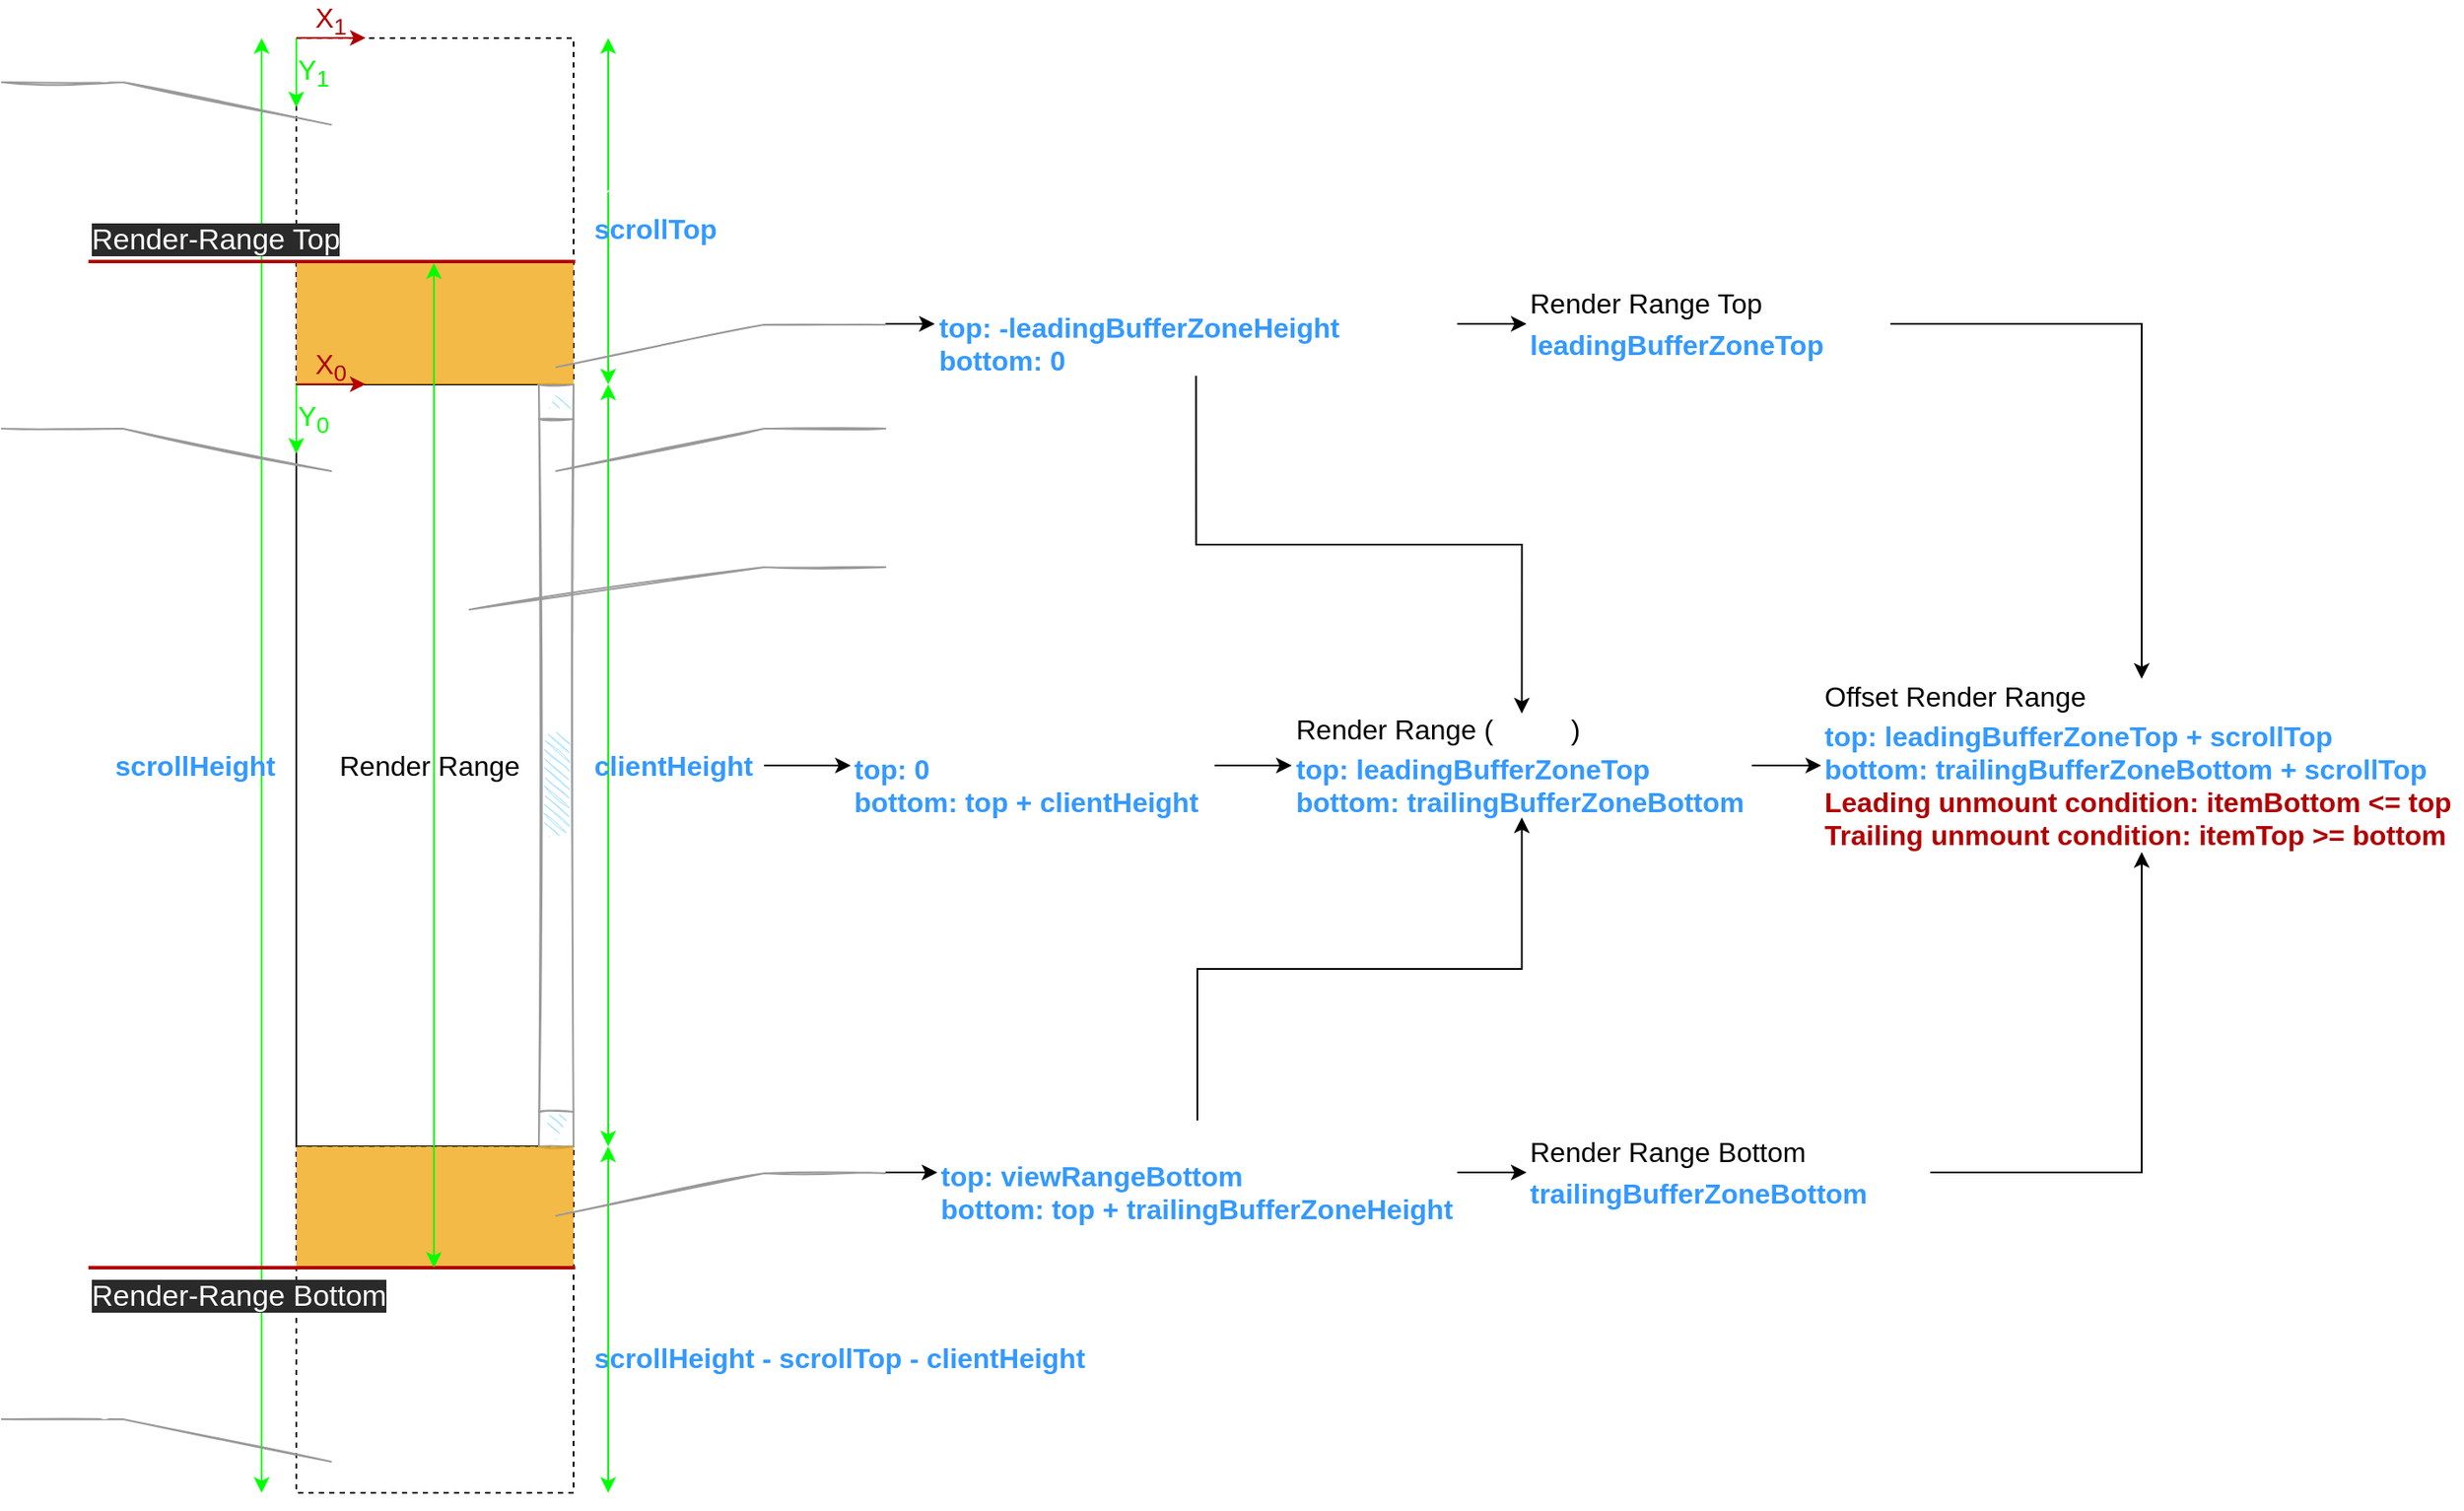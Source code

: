 <mxfile>
    <diagram id="71bfLdGrj1ZKqg7d10Lr" name="Positioning - List">
        <mxGraphModel dx="994" dy="718" grid="1" gridSize="10" guides="1" tooltips="1" connect="1" arrows="1" fold="1" page="1" pageScale="1" pageWidth="1654" pageHeight="1169" math="0" shadow="0">
            <root>
                <mxCell id="0"/>
                <mxCell id="1" parent="0"/>
                <mxCell id="14" value="" style="verticalLabelPosition=bottom;verticalAlign=top;html=1;shape=mxgraph.basic.rect;fillColor2=none;strokeWidth=1;size=20;indent=5;shadow=0;dashed=1;" parent="1" vertex="1">
                    <mxGeometry x="200" y="80" width="160" height="200" as="geometry"/>
                </mxCell>
                <mxCell id="3" value="" style="verticalLabelPosition=bottom;verticalAlign=top;html=1;shape=mxgraph.basic.rect;fillColor2=none;strokeWidth=1;size=20;indent=5;shadow=0;" parent="1" vertex="1">
                    <mxGeometry x="200" y="280" width="160" height="440" as="geometry"/>
                </mxCell>
                <mxCell id="9" value="" style="endArrow=classic;startArrow=classic;html=1;fillColor=#e51400;strokeColor=#00FF00;" parent="1" edge="1">
                    <mxGeometry width="50" height="50" relative="1" as="geometry">
                        <mxPoint x="380" y="720" as="sourcePoint"/>
                        <mxPoint x="380" y="280" as="targetPoint"/>
                    </mxGeometry>
                </mxCell>
                <mxCell id="9W-NR-HnAmuJLKMoazV8-47" value="" style="edgeStyle=orthogonalEdgeStyle;rounded=0;orthogonalLoop=1;jettySize=auto;html=1;startArrow=none;startFill=0;" parent="1" source="11" target="9W-NR-HnAmuJLKMoazV8-46" edge="1">
                    <mxGeometry relative="1" as="geometry"/>
                </mxCell>
                <mxCell id="11" value="&lt;font style=&quot;font-size: 16px&quot;&gt;&lt;b&gt;&lt;font color=&quot;#3399ff&quot;&gt;clientHeight&lt;/font&gt;&lt;/b&gt;&lt;br&gt;&lt;/font&gt;" style="text;html=1;strokeColor=none;fillColor=none;align=left;verticalAlign=middle;whiteSpace=wrap;rounded=0;shadow=0;sketch=1;" parent="1" vertex="1">
                    <mxGeometry x="370" y="490" width="100" height="20" as="geometry"/>
                </mxCell>
                <mxCell id="15" value="" style="verticalLabelPosition=bottom;verticalAlign=top;html=1;shape=mxgraph.basic.rect;fillColor2=none;strokeWidth=1;size=20;indent=5;shadow=0;dashed=1;" parent="1" vertex="1">
                    <mxGeometry x="200" y="720" width="160" height="200" as="geometry"/>
                </mxCell>
                <mxCell id="18" value="" style="endArrow=classic;startArrow=classic;html=1;fillColor=#e51400;strokeColor=#00FF00;" parent="1" edge="1">
                    <mxGeometry width="50" height="50" relative="1" as="geometry">
                        <mxPoint x="180" y="920" as="sourcePoint"/>
                        <mxPoint x="180" y="80" as="targetPoint"/>
                    </mxGeometry>
                </mxCell>
                <mxCell id="19" value="&lt;font style=&quot;font-size: 16px&quot;&gt;&lt;b&gt;&lt;font color=&quot;#3399ff&quot;&gt;scrollHeight&lt;/font&gt;&lt;/b&gt;&lt;br&gt;&lt;/font&gt;" style="text;html=1;strokeColor=none;fillColor=none;align=right;verticalAlign=middle;whiteSpace=wrap;rounded=0;shadow=0;sketch=1;" parent="1" vertex="1">
                    <mxGeometry x="90" y="490" width="100" height="20" as="geometry"/>
                </mxCell>
                <mxCell id="24" value="" style="verticalLabelPosition=bottom;shadow=0;dashed=0;align=center;html=1;verticalAlign=top;strokeWidth=1;shape=mxgraph.mockup.navigation.scrollBar;strokeColor=#999999;barPos=46.765;fillColor2=#99ddff;strokeColor2=none;direction=north;rounded=1;sketch=1;gradientColor=none;" parent="1" vertex="1">
                    <mxGeometry x="340" y="280" width="20" height="440" as="geometry"/>
                </mxCell>
                <mxCell id="25" value="&lt;font color=&quot;#ffffff&quot;&gt;Scrollable Container&lt;/font&gt;" style="strokeWidth=1;shadow=0;dashed=0;align=center;html=1;shape=mxgraph.mockup.text.callout;linkText=;textSize=17;textColor=#666666;callDir=NW;callStyle=line;fontSize=17;fontColor=#666666;align=left;verticalAlign=top;rounded=1;sketch=1;gradientColor=none;strokeColor=#999999;" parent="1" vertex="1">
                    <mxGeometry x="30" y="280" width="190" height="50" as="geometry"/>
                </mxCell>
                <mxCell id="27" value="&lt;font color=&quot;#ffffff&quot;&gt;PaddingBottom&lt;/font&gt;" style="strokeWidth=1;shadow=0;dashed=0;align=center;html=1;shape=mxgraph.mockup.text.callout;linkText=;textSize=17;textColor=#666666;callDir=NW;callStyle=line;fontSize=17;fontColor=#666666;align=left;verticalAlign=top;rounded=1;sketch=1;gradientColor=none;strokeColor=#999999;" parent="1" vertex="1">
                    <mxGeometry x="30" y="852" width="190" height="50" as="geometry"/>
                </mxCell>
                <mxCell id="29" value="&lt;font color=&quot;#ffffff&quot;&gt;Scrollbar&lt;/font&gt;" style="strokeWidth=1;shadow=0;dashed=0;align=center;html=1;shape=mxgraph.mockup.text.callout;linkText=;textSize=17;textColor=#666666;callDir=NE;callStyle=line;fontSize=17;fontColor=#666666;align=right;verticalAlign=top;rounded=1;sketch=1;gradientColor=none;strokeColor=#999999;" parent="1" vertex="1">
                    <mxGeometry x="350" y="280" width="190" height="50" as="geometry"/>
                </mxCell>
                <mxCell id="31" value="&lt;font color=&quot;#ffffff&quot;&gt;PaddingTop&lt;/font&gt;" style="strokeWidth=1;shadow=0;dashed=0;align=center;html=1;shape=mxgraph.mockup.text.callout;linkText=;textSize=17;textColor=#666666;callDir=NW;callStyle=line;fontSize=17;fontColor=#666666;align=left;verticalAlign=top;rounded=1;sketch=1;gradientColor=none;strokeColor=#999999;" parent="1" vertex="1">
                    <mxGeometry x="30" y="80" width="190" height="50" as="geometry"/>
                </mxCell>
                <mxCell id="32" value="" style="endArrow=classic;startArrow=classic;html=1;fillColor=#e51400;strokeColor=#00FF00;" parent="1" edge="1">
                    <mxGeometry width="50" height="50" relative="1" as="geometry">
                        <mxPoint x="380" y="280" as="sourcePoint"/>
                        <mxPoint x="380" y="80" as="targetPoint"/>
                    </mxGeometry>
                </mxCell>
                <mxCell id="33" value="&lt;font style=&quot;font-size: 16px&quot;&gt;&lt;font color=&quot;#ffffff&quot;&gt;Interaction Zone Offset&lt;/font&gt;&lt;br&gt;&lt;font color=&quot;#3399ff&quot; style=&quot;font-weight: bold&quot;&gt;scrollTop&lt;/font&gt;&lt;br&gt;&lt;/font&gt;" style="text;html=1;strokeColor=none;fillColor=none;align=left;verticalAlign=middle;whiteSpace=wrap;rounded=0;shadow=0;sketch=1;" parent="1" vertex="1">
                    <mxGeometry x="370" y="160" width="170" height="40" as="geometry"/>
                </mxCell>
                <mxCell id="36" value="&lt;font style=&quot;font-size: 16px&quot;&gt;&lt;b style=&quot;color: rgb(51 , 153 , 255)&quot;&gt;scrollHeight - scrollTop - clientHeight&lt;/b&gt;&lt;br&gt;&lt;/font&gt;" style="text;html=1;strokeColor=none;fillColor=none;align=left;verticalAlign=middle;whiteSpace=wrap;rounded=0;shadow=0;sketch=1;" parent="1" vertex="1">
                    <mxGeometry x="370" y="832" width="290" height="20" as="geometry"/>
                </mxCell>
                <mxCell id="37" value="" style="endArrow=classic;startArrow=classic;html=1;fillColor=#e51400;strokeColor=#00FF00;" parent="1" edge="1">
                    <mxGeometry width="50" height="50" relative="1" as="geometry">
                        <mxPoint x="380" y="920" as="sourcePoint"/>
                        <mxPoint x="380" y="720" as="targetPoint"/>
                    </mxGeometry>
                </mxCell>
                <mxCell id="38" value="" style="endArrow=classic;html=1;fillColor=#008a00;strokeColor=#00FF00;" parent="1" edge="1">
                    <mxGeometry width="50" height="50" relative="1" as="geometry">
                        <mxPoint x="200" y="80" as="sourcePoint"/>
                        <mxPoint x="200" y="120" as="targetPoint"/>
                    </mxGeometry>
                </mxCell>
                <mxCell id="39" value="&lt;font style=&quot;font-size: 16px&quot;&gt;Y&lt;sub&gt;1&lt;/sub&gt;&lt;br&gt;&lt;/font&gt;" style="text;html=1;strokeColor=none;fillColor=none;align=center;verticalAlign=middle;whiteSpace=wrap;rounded=0;shadow=0;sketch=1;fontColor=#00FF00;fontStyle=0" parent="1" vertex="1">
                    <mxGeometry x="200" y="90" width="20" height="20" as="geometry"/>
                </mxCell>
                <mxCell id="45" value="" style="edgeStyle=orthogonalEdgeStyle;rounded=0;orthogonalLoop=1;jettySize=auto;html=1;" parent="1" source="9W-NR-HnAmuJLKMoazV8-46" target="44" edge="1">
                    <mxGeometry relative="1" as="geometry"/>
                </mxCell>
                <mxCell id="9W-NR-HnAmuJLKMoazV8-46" value="&lt;font style=&quot;font-size: 16px&quot;&gt;&lt;font color=&quot;#ffffff&quot;&gt;View Range (X&lt;sub&gt;0&lt;/sub&gt;, Y&lt;sub&gt;0&lt;/sub&gt;)&lt;/font&gt;&lt;br&gt;&lt;font color=&quot;#3399ff&quot; style=&quot;font-weight: bold&quot;&gt;top: 0&lt;/font&gt;&lt;b&gt;&lt;font color=&quot;#3399ff&quot;&gt;&lt;br&gt;&lt;/font&gt;&lt;/b&gt;&lt;b&gt;&lt;font color=&quot;#3399ff&quot;&gt;bottom: top +&amp;nbsp;&lt;/font&gt;&lt;/b&gt;&lt;b&gt;&lt;font color=&quot;#3399ff&quot;&gt;clientHeight&lt;/font&gt;&lt;/b&gt;&lt;b&gt;&lt;font color=&quot;#3399ff&quot;&gt;&lt;br&gt;&lt;/font&gt;&lt;/b&gt;&lt;/font&gt;" style="text;html=1;strokeColor=none;fillColor=none;align=left;verticalAlign=middle;whiteSpace=wrap;rounded=0;shadow=0;sketch=1;" parent="1" vertex="1">
                    <mxGeometry x="520" y="470" width="210" height="60" as="geometry"/>
                </mxCell>
                <mxCell id="awMgp3LH0-ffbOGHoWqr-46" value="" style="verticalLabelPosition=bottom;verticalAlign=top;html=1;shape=mxgraph.basic.rect;fillColor2=none;strokeWidth=1;size=20;indent=5;shadow=0;dashed=1;dashPattern=1 4;fillColor=#f0a30a;fontColor=#000000;strokeColor=none;opacity=75;" parent="1" vertex="1">
                    <mxGeometry x="200" y="210" width="160" height="70" as="geometry"/>
                </mxCell>
                <mxCell id="42" value="&lt;font style=&quot;font-size: 16px&quot;&gt;X&lt;sub&gt;1&lt;/sub&gt;&lt;br&gt;&lt;/font&gt;" style="text;html=1;strokeColor=none;fillColor=none;align=center;verticalAlign=middle;whiteSpace=wrap;rounded=0;shadow=0;sketch=1;fontStyle=0;fontColor=#B20000;" parent="1" vertex="1">
                    <mxGeometry x="210" y="60" width="20" height="20" as="geometry"/>
                </mxCell>
                <mxCell id="43" value="" style="endArrow=classic;html=1;fillColor=#e51400;strokeColor=#B20000;" parent="1" edge="1">
                    <mxGeometry width="50" height="50" relative="1" as="geometry">
                        <mxPoint x="200" y="79.89" as="sourcePoint"/>
                        <mxPoint x="240" y="79.89" as="targetPoint"/>
                    </mxGeometry>
                </mxCell>
                <mxCell id="awMgp3LH0-ffbOGHoWqr-51" value="" style="edgeStyle=orthogonalEdgeStyle;rounded=0;orthogonalLoop=1;jettySize=auto;html=1;fontSize=16;fontColor=#FFFFFF;startArrow=none;startFill=0;" parent="1" source="awMgp3LH0-ffbOGHoWqr-47" target="awMgp3LH0-ffbOGHoWqr-50" edge="1">
                    <mxGeometry relative="1" as="geometry"/>
                </mxCell>
                <mxCell id="awMgp3LH0-ffbOGHoWqr-47" value="&lt;font color=&quot;#ffffff&quot;&gt;Leading-Buffer Zone&lt;/font&gt;" style="strokeWidth=1;shadow=0;dashed=0;align=center;html=1;shape=mxgraph.mockup.text.callout;linkText=;textSize=17;textColor=#666666;callDir=NE;callStyle=line;fontSize=17;fontColor=#666666;align=right;verticalAlign=top;rounded=1;sketch=1;gradientColor=none;strokeColor=#999999;" parent="1" vertex="1">
                    <mxGeometry x="350" y="220" width="190" height="50" as="geometry"/>
                </mxCell>
                <mxCell id="awMgp3LH0-ffbOGHoWqr-48" value="" style="verticalLabelPosition=bottom;verticalAlign=top;html=1;shape=mxgraph.basic.rect;fillColor2=none;strokeWidth=1;size=20;indent=5;shadow=0;dashed=1;dashPattern=1 4;fillColor=#f0a30a;fontColor=#000000;strokeColor=none;opacity=75;" parent="1" vertex="1">
                    <mxGeometry x="200" y="720" width="160" height="70" as="geometry"/>
                </mxCell>
                <mxCell id="awMgp3LH0-ffbOGHoWqr-53" value="" style="edgeStyle=orthogonalEdgeStyle;rounded=0;orthogonalLoop=1;jettySize=auto;html=1;fontSize=16;fontColor=#FFFFFF;startArrow=none;startFill=0;" parent="1" source="awMgp3LH0-ffbOGHoWqr-49" target="awMgp3LH0-ffbOGHoWqr-52" edge="1">
                    <mxGeometry relative="1" as="geometry"/>
                </mxCell>
                <mxCell id="awMgp3LH0-ffbOGHoWqr-49" value="&lt;font color=&quot;#ffffff&quot;&gt;Trailing-Buffer Zone&lt;/font&gt;" style="strokeWidth=1;shadow=0;dashed=0;align=center;html=1;shape=mxgraph.mockup.text.callout;linkText=;textSize=17;textColor=#666666;callDir=NE;callStyle=line;fontSize=17;fontColor=#666666;align=right;verticalAlign=top;rounded=1;sketch=1;gradientColor=none;strokeColor=#999999;" parent="1" vertex="1">
                    <mxGeometry x="350" y="710" width="190" height="50" as="geometry"/>
                </mxCell>
                <mxCell id="mHfsbKkbzHinj7nV98gO-46" value="" style="edgeStyle=orthogonalEdgeStyle;rounded=0;orthogonalLoop=1;jettySize=auto;html=1;fontSize=16;fontColor=#FFFFFF;startArrow=none;startFill=0;" parent="1" source="awMgp3LH0-ffbOGHoWqr-50" target="mHfsbKkbzHinj7nV98gO-45" edge="1">
                    <mxGeometry relative="1" as="geometry"/>
                </mxCell>
                <mxCell id="VKP4-nB7G2HZ9-OO-fLL-50" style="edgeStyle=orthogonalEdgeStyle;rounded=0;orthogonalLoop=1;jettySize=auto;html=1;exitX=0.5;exitY=1;exitDx=0;exitDy=0;entryX=0.5;entryY=0;entryDx=0;entryDy=0;startArrow=none;startFill=0;endArrow=classic;endFill=1;" parent="1" source="awMgp3LH0-ffbOGHoWqr-50" target="44" edge="1">
                    <mxGeometry relative="1" as="geometry"/>
                </mxCell>
                <mxCell id="awMgp3LH0-ffbOGHoWqr-50" value="&lt;font style=&quot;font-size: 16px&quot;&gt;&lt;span style=&quot;color: rgb(255 , 255 , 255)&quot;&gt;Leading Buffer Zone (X&lt;/span&gt;&lt;sub style=&quot;color: rgb(255 , 255 , 255)&quot;&gt;0&lt;/sub&gt;&lt;span style=&quot;color: rgb(255 , 255 , 255)&quot;&gt;, Y&lt;/span&gt;&lt;sub style=&quot;color: rgb(255 , 255 , 255)&quot;&gt;0&lt;/sub&gt;&lt;span style=&quot;color: rgb(255 , 255 , 255)&quot;&gt;)&lt;/span&gt;&lt;b&gt;&lt;font color=&quot;#3399ff&quot;&gt;&lt;br&gt;top: -leadingBufferZoneHeight&lt;br&gt;&lt;/font&gt;&lt;/b&gt;&lt;b&gt;&lt;font color=&quot;#3399ff&quot;&gt;bottom: 0&lt;br&gt;&lt;/font&gt;&lt;/b&gt;&lt;/font&gt;" style="text;html=1;strokeColor=none;fillColor=none;align=left;verticalAlign=middle;whiteSpace=wrap;rounded=0;shadow=0;sketch=1;" parent="1" vertex="1">
                    <mxGeometry x="568.5" y="215" width="301.5" height="60" as="geometry"/>
                </mxCell>
                <mxCell id="mHfsbKkbzHinj7nV98gO-49" value="" style="edgeStyle=orthogonalEdgeStyle;rounded=0;orthogonalLoop=1;jettySize=auto;html=1;fontSize=16;fontColor=#FFFFFF;startArrow=none;startFill=0;" parent="1" source="awMgp3LH0-ffbOGHoWqr-52" target="mHfsbKkbzHinj7nV98gO-48" edge="1">
                    <mxGeometry relative="1" as="geometry"/>
                </mxCell>
                <mxCell id="VKP4-nB7G2HZ9-OO-fLL-49" style="edgeStyle=orthogonalEdgeStyle;rounded=0;orthogonalLoop=1;jettySize=auto;html=1;exitX=0.5;exitY=0;exitDx=0;exitDy=0;startArrow=none;startFill=0;" parent="1" source="awMgp3LH0-ffbOGHoWqr-52" target="44" edge="1">
                    <mxGeometry relative="1" as="geometry"/>
                </mxCell>
                <mxCell id="awMgp3LH0-ffbOGHoWqr-52" value="&lt;font style=&quot;font-size: 16px&quot;&gt;&lt;span style=&quot;color: rgb(255 , 255 , 255)&quot;&gt;Trailing Buffer Zone (X&lt;/span&gt;&lt;sub style=&quot;color: rgb(255 , 255 , 255)&quot;&gt;0&lt;/sub&gt;&lt;span style=&quot;color: rgb(255 , 255 , 255)&quot;&gt;, Y&lt;/span&gt;&lt;sub style=&quot;color: rgb(255 , 255 , 255)&quot;&gt;0&lt;/sub&gt;&lt;span style=&quot;color: rgb(255 , 255 , 255)&quot;&gt;)&lt;/span&gt;&lt;b&gt;&lt;font color=&quot;#3399ff&quot;&gt;&lt;br&gt;top: viewRangeBottom&lt;br&gt;&lt;/font&gt;&lt;/b&gt;&lt;b&gt;&lt;font color=&quot;#3399ff&quot;&gt;bottom:&lt;/font&gt;&lt;/b&gt;&lt;b&gt;&lt;font color=&quot;#3399ff&quot;&gt;&amp;nbsp;top + trailingBufferZoneHeight&lt;/font&gt;&lt;/b&gt;&lt;b&gt;&lt;font color=&quot;#3399ff&quot;&gt;&lt;br&gt;&lt;/font&gt;&lt;/b&gt;&lt;/font&gt;" style="text;html=1;strokeColor=none;fillColor=none;align=left;verticalAlign=middle;whiteSpace=wrap;rounded=0;shadow=0;sketch=1;" parent="1" vertex="1">
                    <mxGeometry x="570" y="705" width="300" height="60" as="geometry"/>
                </mxCell>
                <mxCell id="A2cyWFAXMeHcMfhjoc7N-47" style="edgeStyle=orthogonalEdgeStyle;rounded=0;orthogonalLoop=1;jettySize=auto;html=1;exitX=1;exitY=0.5;exitDx=0;exitDy=0;entryX=0.5;entryY=0;entryDx=0;entryDy=0;startArrow=none;startFill=0;endArrow=classic;endFill=1;" parent="1" source="mHfsbKkbzHinj7nV98gO-45" target="VKP4-nB7G2HZ9-OO-fLL-51" edge="1">
                    <mxGeometry relative="1" as="geometry"/>
                </mxCell>
                <mxCell id="mHfsbKkbzHinj7nV98gO-45" value="&lt;font style=&quot;font-size: 16px&quot;&gt;Render Range Top&amp;nbsp;&lt;span style=&quot;color: rgb(255 , 255 , 255)&quot;&gt;(X&lt;/span&gt;&lt;sub style=&quot;color: rgb(255 , 255 , 255)&quot;&gt;0&lt;/sub&gt;&lt;span style=&quot;color: rgb(255 , 255 , 255)&quot;&gt;, Y&lt;/span&gt;&lt;sub style=&quot;color: rgb(255 , 255 , 255)&quot;&gt;0&lt;/sub&gt;&lt;span style=&quot;color: rgb(255 , 255 , 255)&quot;&gt;)&lt;/span&gt;&lt;br&gt;&lt;b&gt;&lt;font color=&quot;#3399ff&quot;&gt;leadingBufferZoneTop&lt;/font&gt;&lt;/b&gt;&lt;b&gt;&lt;br&gt;&lt;/b&gt;&lt;/font&gt;" style="text;html=1;strokeColor=none;fillColor=none;align=left;verticalAlign=middle;whiteSpace=wrap;rounded=0;shadow=0;sketch=1;" parent="1" vertex="1">
                    <mxGeometry x="910" y="225" width="210" height="40" as="geometry"/>
                </mxCell>
                <mxCell id="A2cyWFAXMeHcMfhjoc7N-48" style="edgeStyle=orthogonalEdgeStyle;rounded=0;orthogonalLoop=1;jettySize=auto;html=1;exitX=1;exitY=0.5;exitDx=0;exitDy=0;entryX=0.5;entryY=1;entryDx=0;entryDy=0;startArrow=none;startFill=0;endArrow=classic;endFill=1;" parent="1" source="mHfsbKkbzHinj7nV98gO-48" target="VKP4-nB7G2HZ9-OO-fLL-51" edge="1">
                    <mxGeometry relative="1" as="geometry"/>
                </mxCell>
                <mxCell id="mHfsbKkbzHinj7nV98gO-48" value="&lt;font style=&quot;font-size: 16px&quot;&gt;Render Range Bottom &lt;span style=&quot;color: rgb(255 , 255 , 255)&quot;&gt;(X&lt;/span&gt;&lt;sub style=&quot;color: rgb(255 , 255 , 255)&quot;&gt;0&lt;/sub&gt;&lt;span style=&quot;color: rgb(255 , 255 , 255)&quot;&gt;, Y&lt;/span&gt;&lt;sub style=&quot;color: rgb(255 , 255 , 255)&quot;&gt;0&lt;/sub&gt;&lt;span style=&quot;color: rgb(255 , 255 , 255)&quot;&gt;)&lt;/span&gt;&lt;br&gt;&lt;b&gt;&lt;font color=&quot;#3399ff&quot;&gt;trailingBufferZoneBottom&lt;/font&gt;&lt;/b&gt;&lt;b&gt;&lt;br&gt;&lt;/b&gt;&lt;/font&gt;" style="text;html=1;strokeColor=none;fillColor=none;align=left;verticalAlign=middle;whiteSpace=wrap;rounded=0;shadow=0;sketch=1;" parent="1" vertex="1">
                    <mxGeometry x="910" y="715" width="233" height="40" as="geometry"/>
                </mxCell>
                <mxCell id="sevN6PIGC7rusc75OdBh-43" value="&lt;span style=&quot;color: rgb(255 , 255 , 255) ; font-family: &amp;#34;helvetica&amp;#34; ; font-size: 17px ; font-style: normal ; font-weight: 400 ; letter-spacing: normal ; text-align: left ; text-indent: 0px ; text-transform: none ; word-spacing: 0px ; background-color: rgb(42 , 42 , 42) ; display: inline ; float: none&quot;&gt;Render-Range Bottom&lt;/span&gt;" style="text;whiteSpace=wrap;html=1;" parent="1" vertex="1">
                    <mxGeometry x="80" y="790" width="180" height="30" as="geometry"/>
                </mxCell>
                <mxCell id="sevN6PIGC7rusc75OdBh-44" value="" style="endArrow=none;html=1;fontStyle=1;fillColor=#e51400;strokeColor=#B20000;strokeWidth=2;entryX=1.006;entryY=-0.014;entryDx=0;entryDy=0;entryPerimeter=0;" parent="1" edge="1">
                    <mxGeometry width="50" height="50" relative="1" as="geometry">
                        <mxPoint x="80" y="790" as="sourcePoint"/>
                        <mxPoint x="360.96" y="790.02" as="targetPoint"/>
                    </mxGeometry>
                </mxCell>
                <mxCell id="2xAaMhtdRNzGYp30kyck-43" value="" style="endArrow=none;html=1;fontStyle=1;fillColor=#e51400;strokeColor=#B20000;strokeWidth=2;entryX=1.006;entryY=-0.014;entryDx=0;entryDy=0;entryPerimeter=0;" parent="1" edge="1">
                    <mxGeometry width="50" height="50" relative="1" as="geometry">
                        <mxPoint x="80" y="209" as="sourcePoint"/>
                        <mxPoint x="360.96" y="209.02" as="targetPoint"/>
                    </mxGeometry>
                </mxCell>
                <mxCell id="2xAaMhtdRNzGYp30kyck-44" value="&lt;span style=&quot;color: rgb(255 , 255 , 255) ; font-family: &amp;#34;helvetica&amp;#34; ; font-size: 17px ; font-style: normal ; font-weight: 400 ; letter-spacing: normal ; text-align: left ; text-indent: 0px ; text-transform: none ; word-spacing: 0px ; background-color: rgb(42 , 42 , 42) ; display: inline ; float: none&quot;&gt;Render-Range Top&lt;/span&gt;" style="text;whiteSpace=wrap;html=1;" parent="1" vertex="1">
                    <mxGeometry x="80" y="180" width="150" height="30" as="geometry"/>
                </mxCell>
                <mxCell id="VKP4-nB7G2HZ9-OO-fLL-52" value="" style="edgeStyle=orthogonalEdgeStyle;rounded=0;orthogonalLoop=1;jettySize=auto;html=1;startArrow=none;startFill=0;endArrow=classic;endFill=1;" parent="1" source="44" target="VKP4-nB7G2HZ9-OO-fLL-51" edge="1">
                    <mxGeometry relative="1" as="geometry"/>
                </mxCell>
                <mxCell id="44" value="&lt;font style=&quot;font-size: 16px&quot;&gt;Render Range (&lt;span style=&quot;color: rgb(255 , 255 , 255)&quot;&gt;X&lt;/span&gt;&lt;sub style=&quot;color: rgb(255 , 255 , 255)&quot;&gt;0&lt;/sub&gt;&lt;span style=&quot;color: rgb(255 , 255 , 255)&quot;&gt;, Y&lt;/span&gt;&lt;sub style=&quot;color: rgb(255 , 255 , 255)&quot;&gt;0&lt;/sub&gt;)&lt;br&gt;&lt;b&gt;&lt;font color=&quot;#3399ff&quot;&gt;top: leadingBufferZoneTop&lt;/font&gt;&lt;/b&gt;&lt;b&gt;&lt;font color=&quot;#3399ff&quot;&gt;&lt;br&gt;&lt;/font&gt;&lt;/b&gt;&lt;b&gt;&lt;font color=&quot;#3399ff&quot;&gt;bottom: trailingBufferZoneBottom&lt;/font&gt;&lt;/b&gt;&lt;b&gt;&lt;font color=&quot;#3399ff&quot;&gt;&lt;br&gt;&lt;/font&gt;&lt;/b&gt;&lt;/font&gt;" style="text;html=1;strokeColor=none;fillColor=none;align=left;verticalAlign=middle;whiteSpace=wrap;rounded=0;shadow=0;sketch=1;" parent="1" vertex="1">
                    <mxGeometry x="774.5" y="470" width="265.5" height="60" as="geometry"/>
                </mxCell>
                <mxCell id="oqruHQadwdI72dp4TP18-45" value="&lt;font color=&quot;#ffffff&quot;&gt;Interaction Zone&lt;/font&gt;" style="strokeWidth=1;shadow=0;dashed=0;align=center;html=1;shape=mxgraph.mockup.text.callout;linkText=;textSize=17;textColor=#666666;callDir=NE;callStyle=line;fontSize=17;fontColor=#666666;align=right;verticalAlign=top;rounded=1;sketch=1;gradientColor=none;strokeColor=#999999;" parent="1" vertex="1">
                    <mxGeometry x="300" y="360" width="240" height="50" as="geometry"/>
                </mxCell>
                <mxCell id="3ck1LxKsiUsy932mhsva-45" value="" style="endArrow=classic;startArrow=classic;html=1;fillColor=#e51400;strokeColor=#00FF00;" parent="1" edge="1">
                    <mxGeometry width="50" height="50" relative="1" as="geometry">
                        <mxPoint x="279.41" y="790" as="sourcePoint"/>
                        <mxPoint x="279.41" y="210" as="targetPoint"/>
                    </mxGeometry>
                </mxCell>
                <mxCell id="L4N7W98tZ1Qv9_P3v_8--45" value="&lt;font style=&quot;font-size: 16px&quot;&gt;Render Range&lt;br&gt;&lt;/font&gt;" style="text;html=1;strokeColor=none;fillColor=none;align=left;verticalAlign=middle;whiteSpace=wrap;rounded=0;shadow=0;sketch=1;" parent="1" vertex="1">
                    <mxGeometry x="223" y="490" width="107" height="20" as="geometry"/>
                </mxCell>
                <mxCell id="VKP4-nB7G2HZ9-OO-fLL-45" value="" style="endArrow=classic;html=1;fillColor=#008a00;strokeColor=#00FF00;" parent="1" edge="1">
                    <mxGeometry width="50" height="50" relative="1" as="geometry">
                        <mxPoint x="200.0" y="280" as="sourcePoint"/>
                        <mxPoint x="200.0" y="320" as="targetPoint"/>
                    </mxGeometry>
                </mxCell>
                <mxCell id="VKP4-nB7G2HZ9-OO-fLL-46" value="&lt;font style=&quot;font-size: 16px&quot;&gt;Y&lt;sub&gt;0&lt;/sub&gt;&lt;br&gt;&lt;/font&gt;" style="text;html=1;strokeColor=none;fillColor=none;align=center;verticalAlign=middle;whiteSpace=wrap;rounded=0;shadow=0;sketch=1;fontColor=#00FF00;fontStyle=0" parent="1" vertex="1">
                    <mxGeometry x="200" y="290" width="20" height="20" as="geometry"/>
                </mxCell>
                <mxCell id="VKP4-nB7G2HZ9-OO-fLL-47" value="&lt;font style=&quot;font-size: 16px&quot;&gt;X&lt;sub&gt;0&lt;/sub&gt;&lt;br&gt;&lt;/font&gt;" style="text;html=1;strokeColor=none;fillColor=none;align=center;verticalAlign=middle;whiteSpace=wrap;rounded=0;shadow=0;sketch=1;fontStyle=0;fontColor=#B20000;" parent="1" vertex="1">
                    <mxGeometry x="210" y="260" width="20" height="20" as="geometry"/>
                </mxCell>
                <mxCell id="VKP4-nB7G2HZ9-OO-fLL-48" value="" style="endArrow=classic;html=1;fillColor=#e51400;strokeColor=#B20000;" parent="1" edge="1">
                    <mxGeometry width="50" height="50" relative="1" as="geometry">
                        <mxPoint x="200.0" y="279.89" as="sourcePoint"/>
                        <mxPoint x="240.0" y="279.89" as="targetPoint"/>
                    </mxGeometry>
                </mxCell>
                <mxCell id="VKP4-nB7G2HZ9-OO-fLL-51" value="&lt;font style=&quot;font-size: 16px&quot;&gt;Offset Render Range&amp;nbsp;&lt;span style=&quot;color: rgb(255 , 255 , 255)&quot;&gt;(X&lt;/span&gt;&lt;sub style=&quot;color: rgb(255 , 255 , 255)&quot;&gt;1&lt;/sub&gt;&lt;span style=&quot;color: rgb(255 , 255 , 255)&quot;&gt;, Y&lt;/span&gt;&lt;sub style=&quot;color: rgb(255 , 255 , 255)&quot;&gt;1&lt;/sub&gt;&lt;span style=&quot;color: rgb(255 , 255 , 255)&quot;&gt;)&lt;/span&gt;&lt;br&gt;&lt;b&gt;&lt;font color=&quot;#3399ff&quot;&gt;top: leadingBufferZoneTop + scrollTop&lt;br&gt;&lt;/font&gt;&lt;/b&gt;&lt;b&gt;&lt;font color=&quot;#3399ff&quot;&gt;bottom: trailingBufferZoneBottom + scrollTop&lt;/font&gt;&lt;/b&gt;&lt;b&gt;&lt;font color=&quot;#3399ff&quot;&gt;&lt;br&gt;&lt;/font&gt;&lt;/b&gt;&lt;b&gt;&lt;font color=&quot;#b20000&quot;&gt;Leading unmount condition: itemBottom &amp;lt;= top&lt;br&gt;&lt;/font&gt;&lt;/b&gt;&lt;b&gt;&lt;font color=&quot;#b20000&quot;&gt;Trailing unmount condition: itemTop &amp;gt;= bottom&lt;/font&gt;&lt;/b&gt;&lt;b&gt;&lt;br&gt;&lt;/b&gt;&lt;/font&gt;" style="text;html=1;strokeColor=none;fillColor=none;align=left;verticalAlign=middle;whiteSpace=wrap;rounded=0;shadow=0;sketch=1;" parent="1" vertex="1">
                    <mxGeometry x="1080" y="450" width="370" height="100" as="geometry"/>
                </mxCell>
            </root>
        </mxGraphModel>
    </diagram>
    <diagram name="Positioning - Item" id="mRb-aR9qY3JvO1UBsOba">
        <mxGraphModel dx="994" dy="718" grid="1" gridSize="10" guides="1" tooltips="1" connect="1" arrows="1" fold="1" page="1" pageScale="1" pageWidth="1654" pageHeight="1169" math="0" shadow="0">
            <root>
                <mxCell id="FjcG_EZS6peZCFK7HGRu-0"/>
                <mxCell id="FjcG_EZS6peZCFK7HGRu-1" parent="FjcG_EZS6peZCFK7HGRu-0"/>
                <mxCell id="FjcG_EZS6peZCFK7HGRu-2" value="" style="verticalLabelPosition=bottom;verticalAlign=top;html=1;shape=mxgraph.basic.rect;fillColor2=none;strokeWidth=1;size=20;indent=5;shadow=0;" parent="FjcG_EZS6peZCFK7HGRu-1" vertex="1">
                    <mxGeometry x="200" y="280" width="160" height="440" as="geometry"/>
                </mxCell>
                <mxCell id="FjcG_EZS6peZCFK7HGRu-5" value="" style="verticalLabelPosition=bottom;verticalAlign=top;html=1;shape=mxgraph.basic.rect;fillColor2=none;strokeWidth=1;size=20;indent=5;shadow=0;dashed=1;" parent="FjcG_EZS6peZCFK7HGRu-1" vertex="1">
                    <mxGeometry x="200" y="80" width="160" height="200" as="geometry"/>
                </mxCell>
                <mxCell id="FjcG_EZS6peZCFK7HGRu-6" value="" style="verticalLabelPosition=bottom;verticalAlign=top;html=1;shape=mxgraph.basic.rect;fillColor2=none;strokeWidth=1;size=20;indent=5;shadow=0;dashed=1;" parent="FjcG_EZS6peZCFK7HGRu-1" vertex="1">
                    <mxGeometry x="200" y="720" width="160" height="200" as="geometry"/>
                </mxCell>
                <mxCell id="FjcG_EZS6peZCFK7HGRu-9" value="" style="verticalLabelPosition=bottom;shadow=0;dashed=0;align=center;html=1;verticalAlign=top;strokeWidth=1;shape=mxgraph.mockup.navigation.scrollBar;strokeColor=#999999;barPos=46.765;fillColor2=#99ddff;strokeColor2=none;direction=north;rounded=1;sketch=1;gradientColor=none;" parent="FjcG_EZS6peZCFK7HGRu-1" vertex="1">
                    <mxGeometry x="340" y="280" width="20" height="440" as="geometry"/>
                </mxCell>
                <mxCell id="UM0GrSjGlyeLKYlUoZ3r-0" value="Item n" style="rounded=0;whiteSpace=wrap;html=1;fillColor=#f0a30a;strokeColor=#BD7000;fontSize=16;fontColor=#FFFFFF;fontStyle=1" parent="FjcG_EZS6peZCFK7HGRu-1" vertex="1">
                    <mxGeometry x="210" y="430" width="121" height="40" as="geometry"/>
                </mxCell>
                <mxCell id="UM0GrSjGlyeLKYlUoZ3r-1" value="Item&amp;nbsp;n+1" style="rounded=0;whiteSpace=wrap;html=1;fillColor=#f0a30a;strokeColor=#BD7000;fontSize=16;fontColor=#FFFFFF;fontStyle=1" parent="FjcG_EZS6peZCFK7HGRu-1" vertex="1">
                    <mxGeometry x="210" y="480" width="121" height="40" as="geometry"/>
                </mxCell>
                <mxCell id="UM0GrSjGlyeLKYlUoZ3r-2" value="..." style="rounded=0;whiteSpace=wrap;html=1;fillColor=#f0a30a;strokeColor=#BD7000;fontSize=16;fontColor=#FFFFFF;fontStyle=1" parent="FjcG_EZS6peZCFK7HGRu-1" vertex="1">
                    <mxGeometry x="210" y="530" width="121" height="40" as="geometry"/>
                </mxCell>
                <mxCell id="f-LSN3RQoGjUncnsijon-1" value="" style="endArrow=classic;html=1;fillColor=#008a00;strokeColor=#00FF00;" parent="FjcG_EZS6peZCFK7HGRu-1" source="FjcG_EZS6peZCFK7HGRu-2" edge="1">
                    <mxGeometry width="50" height="50" relative="1" as="geometry">
                        <mxPoint x="200" y="280" as="sourcePoint"/>
                        <mxPoint x="200" y="320" as="targetPoint"/>
                    </mxGeometry>
                </mxCell>
                <mxCell id="6DCvWLd1cAi8au688H3f-0" value="" style="verticalLabelPosition=bottom;verticalAlign=top;html=1;shape=mxgraph.basic.rect;fillColor2=none;strokeWidth=1;size=20;indent=5;shadow=0;dashed=1;dashPattern=1 4;fillColor=#f0a30a;fontColor=#000000;strokeColor=none;opacity=75;" parent="FjcG_EZS6peZCFK7HGRu-1" vertex="1">
                    <mxGeometry x="200" y="210" width="160" height="70" as="geometry"/>
                </mxCell>
                <mxCell id="5kypP5BEXuFAy-SDP8Yx-0" value="" style="verticalLabelPosition=bottom;verticalAlign=top;html=1;shape=mxgraph.basic.rect;fillColor2=none;strokeWidth=1;size=20;indent=5;shadow=0;dashed=1;dashPattern=1 4;fillColor=#f0a30a;fontColor=#000000;strokeColor=none;opacity=75;" parent="FjcG_EZS6peZCFK7HGRu-1" vertex="1">
                    <mxGeometry x="200" y="720" width="160" height="70" as="geometry"/>
                </mxCell>
                <mxCell id="frs9M65kqTpTapgJoufS-0" value="" style="endArrow=none;html=1;fontStyle=1;fillColor=#e51400;strokeColor=#B20000;strokeWidth=2;entryX=1.006;entryY=-0.014;entryDx=0;entryDy=0;entryPerimeter=0;" parent="FjcG_EZS6peZCFK7HGRu-1" target="6DCvWLd1cAi8au688H3f-0" edge="1">
                    <mxGeometry width="50" height="50" relative="1" as="geometry">
                        <mxPoint x="80" y="209" as="sourcePoint"/>
                        <mxPoint x="230" y="210" as="targetPoint"/>
                    </mxGeometry>
                </mxCell>
                <mxCell id="frs9M65kqTpTapgJoufS-4" value="" style="endArrow=none;html=1;fontStyle=1;fillColor=#e51400;strokeColor=#B20000;strokeWidth=2;entryX=1.006;entryY=-0.014;entryDx=0;entryDy=0;entryPerimeter=0;" parent="FjcG_EZS6peZCFK7HGRu-1" edge="1">
                    <mxGeometry width="50" height="50" relative="1" as="geometry">
                        <mxPoint x="80" y="790" as="sourcePoint"/>
                        <mxPoint x="360.96" y="790.02" as="targetPoint"/>
                    </mxGeometry>
                </mxCell>
                <mxCell id="gqJpgvV4dVxqm-bfUjjb-1" value="&lt;font color=&quot;#ffffff&quot;&gt;PaddingTop&lt;/font&gt;" style="strokeWidth=1;shadow=0;dashed=0;align=center;html=1;shape=mxgraph.mockup.text.callout;linkText=;textSize=17;textColor=#666666;callDir=NW;callStyle=line;fontSize=17;fontColor=#666666;align=left;verticalAlign=top;rounded=1;sketch=1;gradientColor=none;strokeColor=#999999;" vertex="1" parent="FjcG_EZS6peZCFK7HGRu-1">
                    <mxGeometry x="40" y="90" width="190" height="50" as="geometry"/>
                </mxCell>
                <mxCell id="Mf7zEPxiQJsw36hq_VAg-0" value="&lt;span style=&quot;color: rgb(255 , 255 , 255) ; font-family: &amp;#34;helvetica&amp;#34; ; font-size: 17px ; font-style: normal ; font-weight: 400 ; letter-spacing: normal ; text-align: left ; text-indent: 0px ; text-transform: none ; word-spacing: 0px ; background-color: rgb(42 , 42 , 42) ; display: inline ; float: none&quot;&gt;Render-Range Top&lt;/span&gt;" style="text;whiteSpace=wrap;html=1;" vertex="1" parent="FjcG_EZS6peZCFK7HGRu-1">
                    <mxGeometry x="80" y="180" width="150" height="30" as="geometry"/>
                </mxCell>
                <mxCell id="1AVN4KXvne2g1GT32qLo-0" value="&lt;font color=&quot;#ffffff&quot;&gt;Scrollable Container&lt;/font&gt;" style="strokeWidth=1;shadow=0;dashed=0;align=center;html=1;shape=mxgraph.mockup.text.callout;linkText=;textSize=17;textColor=#666666;callDir=NW;callStyle=line;fontSize=17;fontColor=#666666;align=left;verticalAlign=top;rounded=1;sketch=1;gradientColor=none;strokeColor=#999999;" vertex="1" parent="FjcG_EZS6peZCFK7HGRu-1">
                    <mxGeometry x="30" y="280" width="190" height="50" as="geometry"/>
                </mxCell>
                <mxCell id="fvLee9uuDquYq-ePE6B4-0" value="&lt;span style=&quot;color: rgb(255 , 255 , 255) ; font-family: &amp;#34;helvetica&amp;#34; ; font-size: 17px ; font-style: normal ; font-weight: 400 ; letter-spacing: normal ; text-align: left ; text-indent: 0px ; text-transform: none ; word-spacing: 0px ; background-color: rgb(42 , 42 , 42) ; display: inline ; float: none&quot;&gt;Render-Range Bottom&lt;/span&gt;" style="text;whiteSpace=wrap;html=1;" vertex="1" parent="FjcG_EZS6peZCFK7HGRu-1">
                    <mxGeometry x="80" y="790" width="180" height="30" as="geometry"/>
                </mxCell>
                <mxCell id="Mr4WzyPPGwkGzNRNRDn2-0" value="&lt;font color=&quot;#ffffff&quot;&gt;PaddingBottom&lt;/font&gt;" style="strokeWidth=1;shadow=0;dashed=0;align=center;html=1;shape=mxgraph.mockup.text.callout;linkText=;textSize=17;textColor=#666666;callDir=NW;callStyle=line;fontSize=17;fontColor=#666666;align=left;verticalAlign=top;rounded=1;sketch=1;gradientColor=none;strokeColor=#999999;" vertex="1" parent="FjcG_EZS6peZCFK7HGRu-1">
                    <mxGeometry x="30" y="852" width="190" height="50" as="geometry"/>
                </mxCell>
                <mxCell id="zFbzu49iQo6pte8JRkU3-0" value="&lt;font color=&quot;#ffffff&quot;&gt;Leading-Buffer Zone&lt;/font&gt;" style="strokeWidth=1;shadow=0;dashed=0;align=center;html=1;shape=mxgraph.mockup.text.callout;linkText=;textSize=17;textColor=#666666;callDir=NE;callStyle=line;fontSize=17;fontColor=#666666;align=right;verticalAlign=top;rounded=1;sketch=1;gradientColor=none;strokeColor=#999999;" vertex="1" parent="FjcG_EZS6peZCFK7HGRu-1">
                    <mxGeometry x="350" y="220" width="190" height="50" as="geometry"/>
                </mxCell>
                <mxCell id="BQha_4gE0oudXpTv7oas-0" value="&lt;font color=&quot;#ffffff&quot;&gt;Trailing-Buffer Zone&lt;/font&gt;" style="strokeWidth=1;shadow=0;dashed=0;align=center;html=1;shape=mxgraph.mockup.text.callout;linkText=;textSize=17;textColor=#666666;callDir=NE;callStyle=line;fontSize=17;fontColor=#666666;align=right;verticalAlign=top;rounded=1;sketch=1;gradientColor=none;strokeColor=#999999;" vertex="1" parent="FjcG_EZS6peZCFK7HGRu-1">
                    <mxGeometry x="350" y="710" width="190" height="50" as="geometry"/>
                </mxCell>
                <mxCell id="FjcG_EZS6peZCFK7HGRu-12" value="" style="strokeWidth=1;shadow=0;dashed=0;align=center;html=1;shape=mxgraph.mockup.text.callout;linkText=;textSize=17;textColor=#666666;callDir=NE;callStyle=line;fontSize=17;fontColor=#666666;align=right;verticalAlign=top;rounded=1;sketch=1;gradientColor=none;strokeColor=#999999;" parent="FjcG_EZS6peZCFK7HGRu-1" vertex="1">
                    <mxGeometry x="280" y="405" width="190" height="50" as="geometry"/>
                </mxCell>
                <mxCell id="plIGT5xE1wLDbLPtubqC-0" value="&lt;font style=&quot;font-size: 16px&quot;&gt;&lt;font&gt;Item Range (&lt;font color=&quot;#b20000&quot;&gt;items mustn't have any margin&lt;/font&gt;)&lt;br&gt;&lt;/font&gt;&lt;b&gt;&lt;font color=&quot;#3399ff&quot;&gt;top: sum(itemHeight 1~n-1) or offsetTop&lt;br&gt;&lt;/font&gt;&lt;/b&gt;&lt;b&gt;&lt;font color=&quot;#3399ff&quot;&gt;bottom: top + offsetHeight&lt;br&gt;&lt;/font&gt;dataset: index, key&lt;/b&gt;&lt;br&gt;&lt;/font&gt;" style="text;html=1;strokeColor=none;fillColor=none;align=left;verticalAlign=middle;whiteSpace=wrap;rounded=0;shadow=0;sketch=1;" parent="FjcG_EZS6peZCFK7HGRu-1" vertex="1">
                    <mxGeometry x="470" y="400" width="339" height="80" as="geometry"/>
                </mxCell>
                <mxCell id="f-LSN3RQoGjUncnsijon-2" value="" style="endArrow=classic;html=1;fillColor=#008a00;strokeColor=#00FF00;entryX=0.5;entryY=0;entryDx=0;entryDy=0;startArrow=classic;startFill=1;" parent="FjcG_EZS6peZCFK7HGRu-1" target="UM0GrSjGlyeLKYlUoZ3r-0" edge="1">
                    <mxGeometry width="50" height="50" relative="1" as="geometry">
                        <mxPoint x="271" y="80" as="sourcePoint"/>
                        <mxPoint x="270" y="415" as="targetPoint"/>
                    </mxGeometry>
                </mxCell>
                <mxCell id="ln-u_kUV-0CIbV-D9ORn-0" value="" style="endArrow=classic;startArrow=classic;html=1;fillColor=#e51400;strokeColor=#00FF00;" edge="1" parent="FjcG_EZS6peZCFK7HGRu-1">
                    <mxGeometry width="50" height="50" relative="1" as="geometry">
                        <mxPoint x="380.0" y="790" as="sourcePoint"/>
                        <mxPoint x="380" y="210" as="targetPoint"/>
                    </mxGeometry>
                </mxCell>
                <mxCell id="75bVLxRwcLuw-bY9fUi_-0" value="&lt;font style=&quot;font-size: 16px&quot;&gt;Render Range&lt;br&gt;&lt;/font&gt;" style="text;html=1;strokeColor=none;fillColor=none;align=left;verticalAlign=middle;whiteSpace=wrap;rounded=0;shadow=0;sketch=1;" vertex="1" parent="FjcG_EZS6peZCFK7HGRu-1">
                    <mxGeometry x="370" y="510" width="120" height="20" as="geometry"/>
                </mxCell>
                <mxCell id="RhKwIug-KaqZaroSnrhk-0" value="" style="endArrow=classic;html=1;fillColor=#008a00;strokeColor=#00FF00;" edge="1" parent="FjcG_EZS6peZCFK7HGRu-1">
                    <mxGeometry width="50" height="50" relative="1" as="geometry">
                        <mxPoint x="200.0" y="80" as="sourcePoint"/>
                        <mxPoint x="200.0" y="120" as="targetPoint"/>
                    </mxGeometry>
                </mxCell>
                <mxCell id="RhKwIug-KaqZaroSnrhk-1" value="&lt;font style=&quot;font-size: 16px&quot;&gt;Y&lt;sub&gt;1&lt;/sub&gt;&lt;br&gt;&lt;/font&gt;" style="text;html=1;strokeColor=none;fillColor=none;align=center;verticalAlign=middle;whiteSpace=wrap;rounded=0;shadow=0;sketch=1;fontColor=#00FF00;fontStyle=0" vertex="1" parent="FjcG_EZS6peZCFK7HGRu-1">
                    <mxGeometry x="200" y="90" width="20" height="20" as="geometry"/>
                </mxCell>
                <mxCell id="RhKwIug-KaqZaroSnrhk-2" value="&lt;font style=&quot;font-size: 16px&quot;&gt;X&lt;sub&gt;1&lt;/sub&gt;&lt;br&gt;&lt;/font&gt;" style="text;html=1;strokeColor=none;fillColor=none;align=center;verticalAlign=middle;whiteSpace=wrap;rounded=0;shadow=0;sketch=1;fontStyle=0;fontColor=#B20000;" vertex="1" parent="FjcG_EZS6peZCFK7HGRu-1">
                    <mxGeometry x="210" y="60" width="20" height="20" as="geometry"/>
                </mxCell>
                <mxCell id="RhKwIug-KaqZaroSnrhk-3" value="" style="endArrow=classic;html=1;fillColor=#e51400;strokeColor=#B20000;" edge="1" parent="FjcG_EZS6peZCFK7HGRu-1">
                    <mxGeometry width="50" height="50" relative="1" as="geometry">
                        <mxPoint x="200.0" y="79.89" as="sourcePoint"/>
                        <mxPoint x="240.0" y="79.89" as="targetPoint"/>
                    </mxGeometry>
                </mxCell>
            </root>
        </mxGraphModel>
    </diagram>
    <diagram id="NV1yAfO5XiWLq-OxWb4L" name="Reconciler">
        <mxGraphModel dx="1169" dy="845" grid="1" gridSize="10" guides="1" tooltips="1" connect="1" arrows="1" fold="1" page="1" pageScale="1" pageWidth="1169" pageHeight="1654" math="0" shadow="0">
            <root>
                <mxCell id="ZSWde1RTOkdnzK1dxSv3-0"/>
                <mxCell id="ZSWde1RTOkdnzK1dxSv3-1" parent="ZSWde1RTOkdnzK1dxSv3-0"/>
                <mxCell id="uAEo5A_9KK2PzP_jsbqj-0" value="" style="verticalLabelPosition=bottom;verticalAlign=top;html=1;shape=mxgraph.basic.rect;fillColor2=none;strokeWidth=1;size=20;indent=5;shadow=0;" vertex="1" parent="ZSWde1RTOkdnzK1dxSv3-1">
                    <mxGeometry x="200" y="280" width="160" height="440" as="geometry"/>
                </mxCell>
                <mxCell id="uAEo5A_9KK2PzP_jsbqj-1" value="" style="verticalLabelPosition=bottom;verticalAlign=top;html=1;shape=mxgraph.basic.rect;fillColor2=none;strokeWidth=1;size=20;indent=5;shadow=0;dashed=1;" vertex="1" parent="ZSWde1RTOkdnzK1dxSv3-1">
                    <mxGeometry x="200" y="80" width="160" height="200" as="geometry"/>
                </mxCell>
                <mxCell id="uAEo5A_9KK2PzP_jsbqj-2" value="" style="verticalLabelPosition=bottom;verticalAlign=top;html=1;shape=mxgraph.basic.rect;fillColor2=none;strokeWidth=1;size=20;indent=5;shadow=0;dashed=1;" vertex="1" parent="ZSWde1RTOkdnzK1dxSv3-1">
                    <mxGeometry x="200" y="720" width="160" height="200" as="geometry"/>
                </mxCell>
                <mxCell id="uAEo5A_9KK2PzP_jsbqj-3" value="" style="verticalLabelPosition=bottom;shadow=0;dashed=0;align=center;html=1;verticalAlign=top;strokeWidth=1;shape=mxgraph.mockup.navigation.scrollBar;strokeColor=#999999;barPos=46.765;fillColor2=#99ddff;strokeColor2=none;direction=north;rounded=1;sketch=1;gradientColor=none;" vertex="1" parent="ZSWde1RTOkdnzK1dxSv3-1">
                    <mxGeometry x="340" y="280" width="20" height="440" as="geometry"/>
                </mxCell>
                <mxCell id="uAEo5A_9KK2PzP_jsbqj-4" value="Item n" style="rounded=0;whiteSpace=wrap;html=1;fillColor=#f0a30a;strokeColor=#BD7000;fontSize=16;fontColor=#FFFFFF;fontStyle=1" vertex="1" parent="ZSWde1RTOkdnzK1dxSv3-1">
                    <mxGeometry x="210" y="430" width="121" height="40" as="geometry"/>
                </mxCell>
                <mxCell id="uAEo5A_9KK2PzP_jsbqj-5" value="Item&amp;nbsp;n+1" style="rounded=0;whiteSpace=wrap;html=1;fillColor=#f0a30a;strokeColor=#BD7000;fontSize=16;fontColor=#FFFFFF;fontStyle=1" vertex="1" parent="ZSWde1RTOkdnzK1dxSv3-1">
                    <mxGeometry x="210" y="480" width="121" height="40" as="geometry"/>
                </mxCell>
                <mxCell id="uAEo5A_9KK2PzP_jsbqj-6" value="..." style="rounded=0;whiteSpace=wrap;html=1;fillColor=#f0a30a;strokeColor=#BD7000;fontSize=16;fontColor=#FFFFFF;fontStyle=1" vertex="1" parent="ZSWde1RTOkdnzK1dxSv3-1">
                    <mxGeometry x="210" y="530" width="121" height="40" as="geometry"/>
                </mxCell>
                <mxCell id="uAEo5A_9KK2PzP_jsbqj-7" value="" style="endArrow=classic;html=1;fillColor=#008a00;strokeColor=#00FF00;" edge="1" parent="ZSWde1RTOkdnzK1dxSv3-1" source="uAEo5A_9KK2PzP_jsbqj-0">
                    <mxGeometry width="50" height="50" relative="1" as="geometry">
                        <mxPoint x="200" y="280" as="sourcePoint"/>
                        <mxPoint x="200" y="320" as="targetPoint"/>
                    </mxGeometry>
                </mxCell>
                <mxCell id="uAEo5A_9KK2PzP_jsbqj-8" value="" style="verticalLabelPosition=bottom;verticalAlign=top;html=1;shape=mxgraph.basic.rect;fillColor2=none;strokeWidth=1;size=20;indent=5;shadow=0;dashed=1;dashPattern=1 4;fillColor=#f0a30a;fontColor=#000000;strokeColor=none;opacity=75;" vertex="1" parent="ZSWde1RTOkdnzK1dxSv3-1">
                    <mxGeometry x="200" y="210" width="160" height="70" as="geometry"/>
                </mxCell>
                <mxCell id="uAEo5A_9KK2PzP_jsbqj-9" value="" style="verticalLabelPosition=bottom;verticalAlign=top;html=1;shape=mxgraph.basic.rect;fillColor2=none;strokeWidth=1;size=20;indent=5;shadow=0;dashed=1;dashPattern=1 4;fillColor=#f0a30a;fontColor=#000000;strokeColor=none;opacity=75;" vertex="1" parent="ZSWde1RTOkdnzK1dxSv3-1">
                    <mxGeometry x="200" y="720" width="160" height="70" as="geometry"/>
                </mxCell>
                <mxCell id="uAEo5A_9KK2PzP_jsbqj-10" value="" style="endArrow=none;html=1;fontStyle=1;fillColor=#e51400;strokeColor=#B20000;strokeWidth=2;entryX=1.006;entryY=-0.014;entryDx=0;entryDy=0;entryPerimeter=0;exitX=0;exitY=1;exitDx=0;exitDy=0;" edge="1" parent="ZSWde1RTOkdnzK1dxSv3-1" target="uAEo5A_9KK2PzP_jsbqj-8" source="uAEo5A_9KK2PzP_jsbqj-13">
                    <mxGeometry width="50" height="50" relative="1" as="geometry">
                        <mxPoint x="80" y="209" as="sourcePoint"/>
                        <mxPoint x="230" y="210" as="targetPoint"/>
                    </mxGeometry>
                </mxCell>
                <mxCell id="uAEo5A_9KK2PzP_jsbqj-11" value="" style="endArrow=none;html=1;fontStyle=1;fillColor=#e51400;strokeColor=#B20000;strokeWidth=2;entryX=1.006;entryY=-0.014;entryDx=0;entryDy=0;entryPerimeter=0;exitX=0;exitY=0;exitDx=0;exitDy=0;" edge="1" parent="ZSWde1RTOkdnzK1dxSv3-1" source="uAEo5A_9KK2PzP_jsbqj-15">
                    <mxGeometry width="50" height="50" relative="1" as="geometry">
                        <mxPoint x="80" y="790" as="sourcePoint"/>
                        <mxPoint x="360.96" y="790.02" as="targetPoint"/>
                    </mxGeometry>
                </mxCell>
                <mxCell id="uAEo5A_9KK2PzP_jsbqj-12" value="&lt;font color=&quot;#ffffff&quot;&gt;PaddingTop&lt;/font&gt;" style="strokeWidth=1;shadow=0;dashed=0;align=center;html=1;shape=mxgraph.mockup.text.callout;linkText=;textSize=17;textColor=#666666;callDir=NW;callStyle=line;fontSize=17;fontColor=#666666;align=left;verticalAlign=top;rounded=1;sketch=1;gradientColor=none;strokeColor=#00FF00;" vertex="1" parent="ZSWde1RTOkdnzK1dxSv3-1">
                    <mxGeometry x="40" y="80" width="190" height="50" as="geometry"/>
                </mxCell>
                <mxCell id="uAEo5A_9KK2PzP_jsbqj-14" value="&lt;font color=&quot;#ffffff&quot;&gt;Scrollable Container&lt;/font&gt;" style="strokeWidth=1;shadow=0;dashed=0;align=center;html=1;shape=mxgraph.mockup.text.callout;linkText=;textSize=17;textColor=#666666;callDir=NW;callStyle=line;fontSize=17;fontColor=#666666;align=left;verticalAlign=top;rounded=1;sketch=1;gradientColor=none;strokeColor=#999999;" vertex="1" parent="ZSWde1RTOkdnzK1dxSv3-1">
                    <mxGeometry x="30" y="280" width="190" height="50" as="geometry"/>
                </mxCell>
                <mxCell id="uAEo5A_9KK2PzP_jsbqj-15" value="&lt;span style=&quot;color: rgb(255 , 255 , 255) ; font-family: &amp;#34;helvetica&amp;#34; ; font-size: 17px ; font-style: normal ; font-weight: 400 ; letter-spacing: normal ; text-align: left ; text-indent: 0px ; text-transform: none ; word-spacing: 0px ; background-color: rgb(42 , 42 , 42) ; display: inline ; float: none&quot;&gt;Render-Range Bottom&lt;/span&gt;" style="text;whiteSpace=wrap;html=1;" vertex="1" parent="ZSWde1RTOkdnzK1dxSv3-1">
                    <mxGeometry x="20" y="790" width="180" height="30" as="geometry"/>
                </mxCell>
                <mxCell id="uAEo5A_9KK2PzP_jsbqj-16" value="&lt;font color=&quot;#ffffff&quot;&gt;PaddingBottom&lt;/font&gt;" style="strokeWidth=1;shadow=0;dashed=0;align=center;html=1;shape=mxgraph.mockup.text.callout;linkText=;textSize=17;textColor=#666666;callDir=NW;callStyle=line;fontSize=17;fontColor=#666666;align=left;verticalAlign=top;rounded=1;sketch=1;gradientColor=none;strokeColor=#00FF00;" vertex="1" parent="ZSWde1RTOkdnzK1dxSv3-1">
                    <mxGeometry x="30" y="852" width="190" height="50" as="geometry"/>
                </mxCell>
                <mxCell id="uAEo5A_9KK2PzP_jsbqj-17" value="&lt;font color=&quot;#ffffff&quot;&gt;Leading-Buffer Zone&lt;/font&gt;" style="strokeWidth=1;shadow=0;dashed=0;align=center;html=1;shape=mxgraph.mockup.text.callout;linkText=;textSize=17;textColor=#666666;callDir=NE;callStyle=line;fontSize=17;fontColor=#666666;align=right;verticalAlign=top;rounded=1;sketch=1;gradientColor=none;strokeColor=#999999;" vertex="1" parent="ZSWde1RTOkdnzK1dxSv3-1">
                    <mxGeometry x="350" y="220" width="190" height="50" as="geometry"/>
                </mxCell>
                <mxCell id="uAEo5A_9KK2PzP_jsbqj-18" value="&lt;font color=&quot;#ffffff&quot;&gt;Trailing-Buffer Zone&lt;/font&gt;" style="strokeWidth=1;shadow=0;dashed=0;align=center;html=1;shape=mxgraph.mockup.text.callout;linkText=;textSize=17;textColor=#666666;callDir=NE;callStyle=line;fontSize=17;fontColor=#666666;align=right;verticalAlign=top;rounded=1;sketch=1;gradientColor=none;strokeColor=#999999;" vertex="1" parent="ZSWde1RTOkdnzK1dxSv3-1">
                    <mxGeometry x="350" y="710" width="190" height="50" as="geometry"/>
                </mxCell>
                <mxCell id="uAEo5A_9KK2PzP_jsbqj-26" value="Item&lt;br&gt;&lt;span style=&quot;color: rgb(178 , 0 , 0)&quot;&gt;remove&lt;/span&gt;&lt;font color=&quot;#b20000&quot;&gt;&lt;br&gt;&lt;/font&gt;&lt;span style=&quot;color: rgb(178 , 0 , 0)&quot;&gt;prepend&lt;/span&gt;&lt;font color=&quot;#b20000&quot;&gt;&lt;br&gt;&lt;/font&gt;" style="rounded=0;whiteSpace=wrap;html=1;fillColor=#f0a30a;fontSize=16;fontColor=#FFFFFF;fontStyle=1;strokeColor=#00FF00;" vertex="1" parent="ZSWde1RTOkdnzK1dxSv3-1">
                    <mxGeometry x="210" y="140" width="121" height="60" as="geometry"/>
                </mxCell>
                <mxCell id="uAEo5A_9KK2PzP_jsbqj-13" value="&lt;span style=&quot;color: rgb(255 , 255 , 255) ; font-family: &amp;#34;helvetica&amp;#34; ; font-size: 17px ; font-style: normal ; font-weight: 400 ; letter-spacing: normal ; text-align: left ; text-indent: 0px ; text-transform: none ; word-spacing: 0px ; background-color: rgb(42 , 42 , 42) ; display: inline ; float: none&quot;&gt;Render-Range Top&lt;/span&gt;" style="text;whiteSpace=wrap;html=1;" vertex="1" parent="ZSWde1RTOkdnzK1dxSv3-1">
                    <mxGeometry x="50" y="180" width="150" height="30" as="geometry"/>
                </mxCell>
                <mxCell id="uAEo5A_9KK2PzP_jsbqj-27" value="Item&lt;br&gt;&lt;span style=&quot;color: rgb(178 , 0 , 0)&quot;&gt;remove&lt;br&gt;&lt;/span&gt;&lt;span style=&quot;color: rgb(178 , 0 , 0)&quot;&gt;append&lt;/span&gt;&lt;font color=&quot;#b20000&quot;&gt;&lt;br&gt;&lt;/font&gt;" style="rounded=0;whiteSpace=wrap;html=1;fillColor=#f0a30a;fontSize=16;fontColor=#FFFFFF;fontStyle=1;strokeColor=#00FF00;" vertex="1" parent="ZSWde1RTOkdnzK1dxSv3-1">
                    <mxGeometry x="210" y="797" width="121" height="60" as="geometry"/>
                </mxCell>
                <mxCell id="uAEo5A_9KK2PzP_jsbqj-28" value="&lt;font color=&quot;#ffffff&quot;&gt;Interaction Zone&lt;/font&gt;" style="strokeWidth=1;shadow=0;dashed=0;align=center;html=1;shape=mxgraph.mockup.text.callout;linkText=;textSize=17;textColor=#666666;callDir=NE;callStyle=line;fontSize=17;fontColor=#666666;align=right;verticalAlign=top;rounded=1;sketch=1;gradientColor=none;strokeColor=#999999;" vertex="1" parent="ZSWde1RTOkdnzK1dxSv3-1">
                    <mxGeometry x="331" y="330" width="210" height="50" as="geometry"/>
                </mxCell>
                <mxCell id="hcA5yU2A5F69D5BbOVq1-0" value="" style="endArrow=classic;html=1;fillColor=#008a00;strokeColor=#00FF00;" edge="1" parent="ZSWde1RTOkdnzK1dxSv3-1">
                    <mxGeometry width="50" height="50" relative="1" as="geometry">
                        <mxPoint x="200.0" y="80" as="sourcePoint"/>
                        <mxPoint x="200.0" y="120" as="targetPoint"/>
                    </mxGeometry>
                </mxCell>
                <mxCell id="hcA5yU2A5F69D5BbOVq1-1" value="&lt;font style=&quot;font-size: 16px&quot;&gt;Y&lt;sub&gt;1&lt;/sub&gt;&lt;br&gt;&lt;/font&gt;" style="text;html=1;strokeColor=none;fillColor=none;align=center;verticalAlign=middle;whiteSpace=wrap;rounded=0;shadow=0;sketch=1;fontColor=#00FF00;fontStyle=0" vertex="1" parent="ZSWde1RTOkdnzK1dxSv3-1">
                    <mxGeometry x="200" y="90" width="20" height="20" as="geometry"/>
                </mxCell>
                <mxCell id="hcA5yU2A5F69D5BbOVq1-2" value="&lt;font style=&quot;font-size: 16px&quot;&gt;X&lt;sub&gt;1&lt;/sub&gt;&lt;br&gt;&lt;/font&gt;" style="text;html=1;strokeColor=none;fillColor=none;align=center;verticalAlign=middle;whiteSpace=wrap;rounded=0;shadow=0;sketch=1;fontStyle=0;fontColor=#B20000;" vertex="1" parent="ZSWde1RTOkdnzK1dxSv3-1">
                    <mxGeometry x="210" y="60" width="20" height="20" as="geometry"/>
                </mxCell>
                <mxCell id="hcA5yU2A5F69D5BbOVq1-3" value="" style="endArrow=classic;html=1;fillColor=#e51400;strokeColor=#B20000;" edge="1" parent="ZSWde1RTOkdnzK1dxSv3-1">
                    <mxGeometry width="50" height="50" relative="1" as="geometry">
                        <mxPoint x="200.0" y="79.89" as="sourcePoint"/>
                        <mxPoint x="240.0" y="79.89" as="targetPoint"/>
                    </mxGeometry>
                </mxCell>
                <mxCell id="DurVbg-x6OTMNeZRKQ0s-0" value="" style="edgeStyle=orthogonalEdgeStyle;rounded=0;orthogonalLoop=1;jettySize=auto;html=1;fontSize=16;strokeColor=#FFFFFF;strokeWidth=2;align=center;entryX=0;entryY=0.5;entryDx=0;entryDy=0;" edge="1" parent="ZSWde1RTOkdnzK1dxSv3-1" source="DurVbg-x6OTMNeZRKQ0s-1" target="DurVbg-x6OTMNeZRKQ0s-2">
                    <mxGeometry relative="1" as="geometry">
                        <mxPoint x="601" y="200" as="targetPoint"/>
                    </mxGeometry>
                </mxCell>
                <mxCell id="DurVbg-x6OTMNeZRKQ0s-1" value="Reconciler" style="rounded=0;whiteSpace=wrap;html=1;fontSize=16;fontStyle=1;align=center;strokeColor=#00FF00;" vertex="1" parent="ZSWde1RTOkdnzK1dxSv3-1">
                    <mxGeometry x="541" y="80" width="120" height="40" as="geometry"/>
                </mxCell>
                <mxCell id="DurVbg-x6OTMNeZRKQ0s-15" style="edgeStyle=orthogonalEdgeStyle;rounded=0;orthogonalLoop=1;jettySize=auto;html=1;exitX=1;exitY=0.5;exitDx=0;exitDy=0;entryX=0.5;entryY=0;entryDx=0;entryDy=0;startArrow=none;startFill=0;endArrow=classic;endFill=1;" edge="1" parent="ZSWde1RTOkdnzK1dxSv3-1" source="DurVbg-x6OTMNeZRKQ0s-2" target="DurVbg-x6OTMNeZRKQ0s-13">
                    <mxGeometry relative="1" as="geometry"/>
                </mxCell>
                <mxCell id="DurVbg-x6OTMNeZRKQ0s-2" value="Remove Leading Items" style="rounded=0;whiteSpace=wrap;html=1;fontSize=16;fontStyle=0;align=center;" vertex="1" parent="ZSWde1RTOkdnzK1dxSv3-1">
                    <mxGeometry x="661" y="180" width="200" height="30" as="geometry"/>
                </mxCell>
                <mxCell id="DurVbg-x6OTMNeZRKQ0s-16" style="edgeStyle=orthogonalEdgeStyle;rounded=0;orthogonalLoop=1;jettySize=auto;html=1;exitX=1;exitY=0.5;exitDx=0;exitDy=0;entryX=0;entryY=0.25;entryDx=0;entryDy=0;startArrow=none;startFill=0;endArrow=classic;endFill=1;" edge="1" parent="ZSWde1RTOkdnzK1dxSv3-1" source="DurVbg-x6OTMNeZRKQ0s-3" target="DurVbg-x6OTMNeZRKQ0s-13">
                    <mxGeometry relative="1" as="geometry"/>
                </mxCell>
                <mxCell id="DurVbg-x6OTMNeZRKQ0s-3" value="Prepend Items" style="rounded=0;whiteSpace=wrap;html=1;fontSize=16;fontStyle=0;align=center;" vertex="1" parent="ZSWde1RTOkdnzK1dxSv3-1">
                    <mxGeometry x="661" y="230" width="200" height="30" as="geometry"/>
                </mxCell>
                <mxCell id="DurVbg-x6OTMNeZRKQ0s-17" style="edgeStyle=orthogonalEdgeStyle;rounded=0;orthogonalLoop=1;jettySize=auto;html=1;exitX=1;exitY=0.5;exitDx=0;exitDy=0;entryX=0;entryY=0.75;entryDx=0;entryDy=0;startArrow=none;startFill=0;endArrow=classic;endFill=1;" edge="1" parent="ZSWde1RTOkdnzK1dxSv3-1" source="DurVbg-x6OTMNeZRKQ0s-4" target="DurVbg-x6OTMNeZRKQ0s-13">
                    <mxGeometry relative="1" as="geometry"/>
                </mxCell>
                <mxCell id="DurVbg-x6OTMNeZRKQ0s-4" value="Remove Trailing Items" style="rounded=0;whiteSpace=wrap;html=1;fontSize=16;fontStyle=0;align=center;" vertex="1" parent="ZSWde1RTOkdnzK1dxSv3-1">
                    <mxGeometry x="661" y="280" width="200" height="30" as="geometry"/>
                </mxCell>
                <mxCell id="DurVbg-x6OTMNeZRKQ0s-18" style="edgeStyle=orthogonalEdgeStyle;rounded=0;orthogonalLoop=1;jettySize=auto;html=1;exitX=1;exitY=0.5;exitDx=0;exitDy=0;entryX=0.5;entryY=1;entryDx=0;entryDy=0;startArrow=none;startFill=0;endArrow=classic;endFill=1;" edge="1" parent="ZSWde1RTOkdnzK1dxSv3-1" source="DurVbg-x6OTMNeZRKQ0s-5" target="DurVbg-x6OTMNeZRKQ0s-13">
                    <mxGeometry relative="1" as="geometry"/>
                </mxCell>
                <mxCell id="DurVbg-x6OTMNeZRKQ0s-5" value="Append Items" style="rounded=0;whiteSpace=wrap;html=1;fontSize=16;fontStyle=0;align=center;" vertex="1" parent="ZSWde1RTOkdnzK1dxSv3-1">
                    <mxGeometry x="661" y="330" width="200" height="30" as="geometry"/>
                </mxCell>
                <mxCell id="DurVbg-x6OTMNeZRKQ0s-6" value="" style="edgeStyle=orthogonalEdgeStyle;rounded=0;orthogonalLoop=1;jettySize=auto;html=1;fontSize=16;strokeColor=#FFFFFF;strokeWidth=2;align=center;entryX=0;entryY=0.5;entryDx=0;entryDy=0;exitX=0.5;exitY=1;exitDx=0;exitDy=0;" edge="1" parent="ZSWde1RTOkdnzK1dxSv3-1" source="DurVbg-x6OTMNeZRKQ0s-1" target="DurVbg-x6OTMNeZRKQ0s-3">
                    <mxGeometry relative="1" as="geometry">
                        <mxPoint x="561" y="230" as="sourcePoint"/>
                        <mxPoint x="621" y="285" as="targetPoint"/>
                    </mxGeometry>
                </mxCell>
                <mxCell id="DurVbg-x6OTMNeZRKQ0s-7" value="" style="edgeStyle=orthogonalEdgeStyle;rounded=0;orthogonalLoop=1;jettySize=auto;html=1;fontSize=16;strokeColor=#FFFFFF;strokeWidth=2;align=center;entryX=0;entryY=0.5;entryDx=0;entryDy=0;exitX=0.5;exitY=1;exitDx=0;exitDy=0;" edge="1" parent="ZSWde1RTOkdnzK1dxSv3-1" source="DurVbg-x6OTMNeZRKQ0s-1" target="DurVbg-x6OTMNeZRKQ0s-4">
                    <mxGeometry relative="1" as="geometry">
                        <mxPoint x="611" y="130" as="sourcePoint"/>
                        <mxPoint x="671" y="280" as="targetPoint"/>
                    </mxGeometry>
                </mxCell>
                <mxCell id="DurVbg-x6OTMNeZRKQ0s-8" value="" style="edgeStyle=orthogonalEdgeStyle;rounded=0;orthogonalLoop=1;jettySize=auto;html=1;fontSize=16;strokeColor=#FFFFFF;strokeWidth=2;align=center;entryX=0;entryY=0.5;entryDx=0;entryDy=0;exitX=0.5;exitY=1;exitDx=0;exitDy=0;" edge="1" parent="ZSWde1RTOkdnzK1dxSv3-1" source="DurVbg-x6OTMNeZRKQ0s-1" target="DurVbg-x6OTMNeZRKQ0s-5">
                    <mxGeometry relative="1" as="geometry">
                        <mxPoint x="611" y="130" as="sourcePoint"/>
                        <mxPoint x="671" y="385" as="targetPoint"/>
                    </mxGeometry>
                </mxCell>
                <mxCell id="DurVbg-x6OTMNeZRKQ0s-20" style="edgeStyle=orthogonalEdgeStyle;rounded=0;orthogonalLoop=1;jettySize=auto;html=1;exitX=1;exitY=0.5;exitDx=0;exitDy=0;entryX=0;entryY=0.25;entryDx=0;entryDy=0;startArrow=none;startFill=0;endArrow=classic;endFill=1;" edge="1" parent="ZSWde1RTOkdnzK1dxSv3-1" source="DurVbg-x6OTMNeZRKQ0s-9" target="DurVbg-x6OTMNeZRKQ0s-19">
                    <mxGeometry relative="1" as="geometry"/>
                </mxCell>
                <mxCell id="DurVbg-x6OTMNeZRKQ0s-9" value="Build Paddings&lt;br&gt;(Padding Top/Bottom)" style="rounded=0;whiteSpace=wrap;html=1;fontSize=16;fontStyle=0;align=center;" vertex="1" parent="ZSWde1RTOkdnzK1dxSv3-1">
                    <mxGeometry x="661" y="380" width="200" height="60" as="geometry"/>
                </mxCell>
                <mxCell id="DurVbg-x6OTMNeZRKQ0s-21" style="edgeStyle=orthogonalEdgeStyle;rounded=0;orthogonalLoop=1;jettySize=auto;html=1;exitX=1;exitY=0.5;exitDx=0;exitDy=0;entryX=0;entryY=0.75;entryDx=0;entryDy=0;startArrow=none;startFill=0;endArrow=classic;endFill=1;" edge="1" parent="ZSWde1RTOkdnzK1dxSv3-1" source="DurVbg-x6OTMNeZRKQ0s-10" target="DurVbg-x6OTMNeZRKQ0s-19">
                    <mxGeometry relative="1" as="geometry"/>
                </mxCell>
                <mxCell id="DurVbg-x6OTMNeZRKQ0s-10" value="Update Paddings&lt;br&gt;(Padding Top/Bottom)" style="rounded=0;whiteSpace=wrap;html=1;fontSize=16;fontStyle=0;align=center;" vertex="1" parent="ZSWde1RTOkdnzK1dxSv3-1">
                    <mxGeometry x="661" y="460" width="200" height="60" as="geometry"/>
                </mxCell>
                <mxCell id="DurVbg-x6OTMNeZRKQ0s-11" value="" style="edgeStyle=orthogonalEdgeStyle;rounded=0;orthogonalLoop=1;jettySize=auto;html=1;fontSize=16;strokeColor=#FFFFFF;strokeWidth=2;align=center;entryX=0;entryY=0.5;entryDx=0;entryDy=0;exitX=0.5;exitY=1;exitDx=0;exitDy=0;" edge="1" parent="ZSWde1RTOkdnzK1dxSv3-1" source="DurVbg-x6OTMNeZRKQ0s-1" target="DurVbg-x6OTMNeZRKQ0s-9">
                    <mxGeometry relative="1" as="geometry">
                        <mxPoint x="611" y="130" as="sourcePoint"/>
                        <mxPoint x="671" y="439" as="targetPoint"/>
                    </mxGeometry>
                </mxCell>
                <mxCell id="DurVbg-x6OTMNeZRKQ0s-12" value="" style="edgeStyle=orthogonalEdgeStyle;rounded=0;orthogonalLoop=1;jettySize=auto;html=1;fontSize=16;strokeColor=#FFFFFF;strokeWidth=2;align=center;entryX=0;entryY=0.5;entryDx=0;entryDy=0;exitX=0.5;exitY=1;exitDx=0;exitDy=0;" edge="1" parent="ZSWde1RTOkdnzK1dxSv3-1" source="DurVbg-x6OTMNeZRKQ0s-1" target="DurVbg-x6OTMNeZRKQ0s-10">
                    <mxGeometry relative="1" as="geometry">
                        <mxPoint x="611" y="130" as="sourcePoint"/>
                        <mxPoint x="671" y="495" as="targetPoint"/>
                    </mxGeometry>
                </mxCell>
                <mxCell id="DurVbg-x6OTMNeZRKQ0s-13" value="Render&lt;br&gt;List Items" style="rounded=0;whiteSpace=wrap;html=1;fontSize=16;fontStyle=0;align=center;" vertex="1" parent="ZSWde1RTOkdnzK1dxSv3-1">
                    <mxGeometry x="910" y="240" width="200" height="60" as="geometry"/>
                </mxCell>
                <mxCell id="DurVbg-x6OTMNeZRKQ0s-19" value="Render&lt;br&gt;Virtualized Scroll Height" style="rounded=0;whiteSpace=wrap;html=1;fontSize=16;fontStyle=0;align=center;" vertex="1" parent="ZSWde1RTOkdnzK1dxSv3-1">
                    <mxGeometry x="910" y="420" width="200" height="60" as="geometry"/>
                </mxCell>
                <mxCell id="uK21wDy38lbS9tM0exGT-6" style="edgeStyle=orthogonalEdgeStyle;rounded=0;orthogonalLoop=1;jettySize=auto;html=1;exitX=0;exitY=0.5;exitDx=0;exitDy=0;entryX=1;entryY=0.25;entryDx=0;entryDy=0;startArrow=none;startFill=0;endArrow=classic;endFill=1;strokeColor=#FFFFFF;strokeWidth=2;" edge="1" parent="ZSWde1RTOkdnzK1dxSv3-1" source="uK21wDy38lbS9tM0exGT-1" target="DurVbg-x6OTMNeZRKQ0s-1">
                    <mxGeometry relative="1" as="geometry"/>
                </mxCell>
                <mxCell id="uK21wDy38lbS9tM0exGT-1" value="Resize Tracker" style="rounded=0;whiteSpace=wrap;html=1;fontSize=16;fontStyle=0;align=center;" vertex="1" parent="ZSWde1RTOkdnzK1dxSv3-1">
                    <mxGeometry x="760" y="60" width="200" height="30" as="geometry"/>
                </mxCell>
                <mxCell id="uK21wDy38lbS9tM0exGT-7" style="edgeStyle=orthogonalEdgeStyle;rounded=0;orthogonalLoop=1;jettySize=auto;html=1;exitX=0;exitY=0.5;exitDx=0;exitDy=0;entryX=1;entryY=0.75;entryDx=0;entryDy=0;startArrow=none;startFill=0;endArrow=classic;endFill=1;strokeColor=#FFFFFF;strokeWidth=2;" edge="1" parent="ZSWde1RTOkdnzK1dxSv3-1" source="uK21wDy38lbS9tM0exGT-2" target="DurVbg-x6OTMNeZRKQ0s-1">
                    <mxGeometry relative="1" as="geometry"/>
                </mxCell>
                <mxCell id="uK21wDy38lbS9tM0exGT-2" value="Scroll Tracker" style="rounded=0;whiteSpace=wrap;html=1;fontSize=16;fontStyle=0;align=center;" vertex="1" parent="ZSWde1RTOkdnzK1dxSv3-1">
                    <mxGeometry x="760" y="110" width="200" height="30" as="geometry"/>
                </mxCell>
            </root>
        </mxGraphModel>
    </diagram>
    <diagram id="Ojh2Od4EaPkOU53l0zxR" name="States">
        <mxGraphModel dx="994" dy="718" grid="1" gridSize="10" guides="1" tooltips="1" connect="1" arrows="1" fold="1" page="1" pageScale="1" pageWidth="1654" pageHeight="1169" math="0" shadow="0">
            <root>
                <mxCell id="x0QyBqVEStz6KSpzD9wP-0"/>
                <mxCell id="x0QyBqVEStz6KSpzD9wP-1" parent="x0QyBqVEStz6KSpzD9wP-0"/>
                <mxCell id="JHD3koMrQDyXabzxUQS9-7" value="" style="edgeStyle=orthogonalEdgeStyle;rounded=0;orthogonalLoop=1;jettySize=auto;html=1;fontSize=16;strokeColor=#FFFFFF;strokeWidth=2;align=center;entryX=0;entryY=0.5;entryDx=0;entryDy=0;" parent="x0QyBqVEStz6KSpzD9wP-1" source="x0QyBqVEStz6KSpzD9wP-2" target="x0QyBqVEStz6KSpzD9wP-3" edge="1">
                    <mxGeometry relative="1" as="geometry">
                        <mxPoint x="100" y="160" as="targetPoint"/>
                    </mxGeometry>
                </mxCell>
                <mxCell id="x0QyBqVEStz6KSpzD9wP-2" value="List" style="rounded=0;whiteSpace=wrap;html=1;fontSize=16;fontStyle=1;align=center;" parent="x0QyBqVEStz6KSpzD9wP-1" vertex="1">
                    <mxGeometry x="40" y="40" width="120" height="40" as="geometry"/>
                </mxCell>
                <mxCell id="x0QyBqVEStz6KSpzD9wP-3" value="Scrollable Rect" style="rounded=0;whiteSpace=wrap;html=1;fontSize=16;fontStyle=0;align=center;" parent="x0QyBqVEStz6KSpzD9wP-1" vertex="1">
                    <mxGeometry x="160" y="120" width="120" height="30" as="geometry"/>
                </mxCell>
                <mxCell id="ftFoRjAZkLuRc7tbHXId-0" value="Visible Rect&lt;br&gt;(Intersection Observer API)" style="rounded=0;whiteSpace=wrap;html=1;fontSize=16;fontStyle=0;align=center;" parent="x0QyBqVEStz6KSpzD9wP-1" vertex="1">
                    <mxGeometry x="160" y="200" width="200" height="60" as="geometry"/>
                </mxCell>
                <mxCell id="JHD3koMrQDyXabzxUQS9-0" value="Pre-fading Rect" style="rounded=0;whiteSpace=wrap;html=1;fontSize=16;fontStyle=0;align=center;" parent="x0QyBqVEStz6KSpzD9wP-1" vertex="1">
                    <mxGeometry x="160" y="300" width="130" height="30" as="geometry"/>
                </mxCell>
                <mxCell id="JHD3koMrQDyXabzxUQS9-4" value="Post-fading Rect" style="rounded=0;whiteSpace=wrap;html=1;fontSize=16;fontStyle=0;align=center;" parent="x0QyBqVEStz6KSpzD9wP-1" vertex="1">
                    <mxGeometry x="160" y="354" width="130" height="30" as="geometry"/>
                </mxCell>
                <mxCell id="JHD3koMrQDyXabzxUQS9-8" value="" style="edgeStyle=orthogonalEdgeStyle;rounded=0;orthogonalLoop=1;jettySize=auto;html=1;fontSize=16;strokeColor=#FFFFFF;strokeWidth=2;align=center;entryX=0;entryY=0.5;entryDx=0;entryDy=0;exitX=0.5;exitY=1;exitDx=0;exitDy=0;" parent="x0QyBqVEStz6KSpzD9wP-1" source="x0QyBqVEStz6KSpzD9wP-2" target="ftFoRjAZkLuRc7tbHXId-0" edge="1">
                    <mxGeometry relative="1" as="geometry">
                        <mxPoint x="60" y="190" as="sourcePoint"/>
                        <mxPoint x="120" y="245" as="targetPoint"/>
                    </mxGeometry>
                </mxCell>
                <mxCell id="JHD3koMrQDyXabzxUQS9-9" value="" style="edgeStyle=orthogonalEdgeStyle;rounded=0;orthogonalLoop=1;jettySize=auto;html=1;fontSize=16;strokeColor=#FFFFFF;strokeWidth=2;align=center;entryX=0;entryY=0.5;entryDx=0;entryDy=0;exitX=0.5;exitY=1;exitDx=0;exitDy=0;" parent="x0QyBqVEStz6KSpzD9wP-1" source="x0QyBqVEStz6KSpzD9wP-2" target="JHD3koMrQDyXabzxUQS9-0" edge="1">
                    <mxGeometry relative="1" as="geometry">
                        <mxPoint x="110" y="90" as="sourcePoint"/>
                        <mxPoint x="170" y="240" as="targetPoint"/>
                    </mxGeometry>
                </mxCell>
                <mxCell id="JHD3koMrQDyXabzxUQS9-10" value="" style="edgeStyle=orthogonalEdgeStyle;rounded=0;orthogonalLoop=1;jettySize=auto;html=1;fontSize=16;strokeColor=#FFFFFF;strokeWidth=2;align=center;entryX=0;entryY=0.5;entryDx=0;entryDy=0;exitX=0.5;exitY=1;exitDx=0;exitDy=0;" parent="x0QyBqVEStz6KSpzD9wP-1" source="x0QyBqVEStz6KSpzD9wP-2" target="JHD3koMrQDyXabzxUQS9-4" edge="1">
                    <mxGeometry relative="1" as="geometry">
                        <mxPoint x="110" y="90" as="sourcePoint"/>
                        <mxPoint x="170" y="345" as="targetPoint"/>
                    </mxGeometry>
                </mxCell>
                <mxCell id="JHD3koMrQDyXabzxUQS9-11" value="Pre-fading Edge" style="rounded=0;whiteSpace=wrap;html=1;fontSize=16;fontStyle=0;align=center;" parent="x0QyBqVEStz6KSpzD9wP-1" vertex="1">
                    <mxGeometry x="160" y="410" width="130" height="30" as="geometry"/>
                </mxCell>
                <mxCell id="JHD3koMrQDyXabzxUQS9-12" value="Post-fading Edge" style="rounded=0;whiteSpace=wrap;html=1;fontSize=16;fontStyle=0;align=center;" parent="x0QyBqVEStz6KSpzD9wP-1" vertex="1">
                    <mxGeometry x="160" y="464" width="130" height="30" as="geometry"/>
                </mxCell>
                <mxCell id="JHD3koMrQDyXabzxUQS9-13" value="" style="edgeStyle=orthogonalEdgeStyle;rounded=0;orthogonalLoop=1;jettySize=auto;html=1;fontSize=16;strokeColor=#FFFFFF;strokeWidth=2;align=center;entryX=0;entryY=0.5;entryDx=0;entryDy=0;exitX=0.5;exitY=1;exitDx=0;exitDy=0;" parent="x0QyBqVEStz6KSpzD9wP-1" source="x0QyBqVEStz6KSpzD9wP-2" target="JHD3koMrQDyXabzxUQS9-11" edge="1">
                    <mxGeometry relative="1" as="geometry">
                        <mxPoint x="110" y="90" as="sourcePoint"/>
                        <mxPoint x="170" y="399" as="targetPoint"/>
                    </mxGeometry>
                </mxCell>
                <mxCell id="JHD3koMrQDyXabzxUQS9-14" value="" style="edgeStyle=orthogonalEdgeStyle;rounded=0;orthogonalLoop=1;jettySize=auto;html=1;fontSize=16;strokeColor=#FFFFFF;strokeWidth=2;align=center;entryX=0;entryY=0.5;entryDx=0;entryDy=0;exitX=0.5;exitY=1;exitDx=0;exitDy=0;" parent="x0QyBqVEStz6KSpzD9wP-1" source="x0QyBqVEStz6KSpzD9wP-2" target="JHD3koMrQDyXabzxUQS9-12" edge="1">
                    <mxGeometry relative="1" as="geometry">
                        <mxPoint x="110" y="90" as="sourcePoint"/>
                        <mxPoint x="170" y="455" as="targetPoint"/>
                    </mxGeometry>
                </mxCell>
                <mxCell id="JHD3koMrQDyXabzxUQS9-15" value="" style="edgeStyle=orthogonalEdgeStyle;rounded=0;orthogonalLoop=1;jettySize=auto;html=1;fontSize=16;strokeColor=#FFFFFF;strokeWidth=2;align=center;entryX=0;entryY=0.5;entryDx=0;entryDy=0;" parent="x0QyBqVEStz6KSpzD9wP-1" source="JHD3koMrQDyXabzxUQS9-16" target="JHD3koMrQDyXabzxUQS9-17" edge="1">
                    <mxGeometry relative="1" as="geometry">
                        <mxPoint x="460" y="160" as="targetPoint"/>
                    </mxGeometry>
                </mxCell>
                <mxCell id="JHD3koMrQDyXabzxUQS9-16" value="List Item" style="rounded=0;whiteSpace=wrap;html=1;fontSize=16;fontStyle=1;align=center;" parent="x0QyBqVEStz6KSpzD9wP-1" vertex="1">
                    <mxGeometry x="400" y="40" width="120" height="40" as="geometry"/>
                </mxCell>
                <mxCell id="JHD3koMrQDyXabzxUQS9-17" value="Rect&lt;br&gt;(Resize Observer API)" style="rounded=0;whiteSpace=wrap;html=1;fontSize=16;fontStyle=0;align=center;" parent="x0QyBqVEStz6KSpzD9wP-1" vertex="1">
                    <mxGeometry x="520" y="120" width="200" height="40" as="geometry"/>
                </mxCell>
                <mxCell id="JHD3koMrQDyXabzxUQS9-29" value="" style="edgeStyle=orthogonalEdgeStyle;rounded=0;orthogonalLoop=1;jettySize=auto;html=1;fontSize=16;strokeColor=#FFFFFF;strokeWidth=2;align=center;entryX=0;entryY=0.5;entryDx=0;entryDy=0;" parent="x0QyBqVEStz6KSpzD9wP-1" source="JHD3koMrQDyXabzxUQS9-30" target="JHD3koMrQDyXabzxUQS9-31" edge="1">
                    <mxGeometry relative="1" as="geometry">
                        <mxPoint x="860" y="160" as="targetPoint"/>
                    </mxGeometry>
                </mxCell>
                <mxCell id="JHD3koMrQDyXabzxUQS9-30" value="Global" style="rounded=0;whiteSpace=wrap;html=1;fontSize=16;fontStyle=1;align=center;" parent="x0QyBqVEStz6KSpzD9wP-1" vertex="1">
                    <mxGeometry x="800" y="40" width="120" height="40" as="geometry"/>
                </mxCell>
                <mxCell id="JHD3koMrQDyXabzxUQS9-31" value="Determined Item Rect Map&lt;br&gt;Item Key - Item Rect&lt;br&gt;(cache, update, delete)" style="rounded=0;whiteSpace=wrap;html=1;fontSize=16;fontStyle=0;align=center;" parent="x0QyBqVEStz6KSpzD9wP-1" vertex="1">
                    <mxGeometry x="920" y="120" width="280" height="60" as="geometry"/>
                </mxCell>
                <mxCell id="0vwMVTsQ_EHc4u5rn4e0-1" value="Rendered List Items&lt;br&gt;(add, remove, update)" style="rounded=0;whiteSpace=wrap;html=1;fontSize=16;fontStyle=0;align=center;" parent="x0QyBqVEStz6KSpzD9wP-1" vertex="1">
                    <mxGeometry x="160" y="520" width="150" height="70" as="geometry"/>
                </mxCell>
                <mxCell id="0vwMVTsQ_EHc4u5rn4e0-3" value="" style="edgeStyle=orthogonalEdgeStyle;rounded=0;orthogonalLoop=1;jettySize=auto;html=1;fontSize=16;strokeColor=#FFFFFF;strokeWidth=2;align=center;entryX=0;entryY=0.5;entryDx=0;entryDy=0;exitX=0.5;exitY=1;exitDx=0;exitDy=0;" parent="x0QyBqVEStz6KSpzD9wP-1" source="x0QyBqVEStz6KSpzD9wP-2" target="0vwMVTsQ_EHc4u5rn4e0-1" edge="1">
                    <mxGeometry relative="1" as="geometry">
                        <mxPoint x="110" y="90" as="sourcePoint"/>
                        <mxPoint x="170" y="489" as="targetPoint"/>
                    </mxGeometry>
                </mxCell>
            </root>
        </mxGraphModel>
    </diagram>
    <diagram id="CyCC5MLyhUJpo1gqEWJ1" name="ScrollManager">
        <mxGraphModel dx="994" dy="718" grid="1" gridSize="10" guides="1" tooltips="1" connect="1" arrows="1" fold="1" page="1" pageScale="1" pageWidth="1654" pageHeight="1169" math="0" shadow="0">
            <root>
                <mxCell id="VxbFxP3aWwmdu7VYx9tR-0"/>
                <mxCell id="VxbFxP3aWwmdu7VYx9tR-1" parent="VxbFxP3aWwmdu7VYx9tR-0"/>
                <mxCell id="UC_OOW98afqYL73ftp78-0" value="" style="edgeStyle=orthogonalEdgeStyle;rounded=0;orthogonalLoop=1;jettySize=auto;html=1;fontSize=16;strokeColor=#FFFFFF;strokeWidth=2;align=center;entryX=0;entryY=0.5;entryDx=0;entryDy=0;" parent="VxbFxP3aWwmdu7VYx9tR-1" source="UC_OOW98afqYL73ftp78-1" target="UC_OOW98afqYL73ftp78-2" edge="1">
                    <mxGeometry relative="1" as="geometry">
                        <mxPoint x="100" y="160" as="targetPoint"/>
                    </mxGeometry>
                </mxCell>
                <mxCell id="UC_OOW98afqYL73ftp78-1" value="ScrollManager" style="rounded=0;whiteSpace=wrap;html=1;fontSize=16;fontStyle=1;align=center;" parent="VxbFxP3aWwmdu7VYx9tR-1" vertex="1">
                    <mxGeometry x="40" y="40" width="120" height="40" as="geometry"/>
                </mxCell>
                <mxCell id="UC_OOW98afqYL73ftp78-2" value="Scroll Collecting" style="rounded=0;whiteSpace=wrap;html=1;fontSize=16;fontStyle=0;align=center;" parent="VxbFxP3aWwmdu7VYx9tR-1" vertex="1">
                    <mxGeometry x="160" y="120" width="130" height="30" as="geometry"/>
                </mxCell>
                <mxCell id="UC_OOW98afqYL73ftp78-3" value="Scroll Queue Scheduling" style="rounded=0;whiteSpace=wrap;html=1;fontSize=16;fontStyle=0;align=center;" parent="VxbFxP3aWwmdu7VYx9tR-1" vertex="1">
                    <mxGeometry x="160" y="180" width="190" height="30" as="geometry"/>
                </mxCell>
                <mxCell id="UC_OOW98afqYL73ftp78-4" value="Cancellable" style="rounded=0;whiteSpace=wrap;html=1;fontSize=16;fontStyle=0;align=center;" parent="VxbFxP3aWwmdu7VYx9tR-1" vertex="1">
                    <mxGeometry x="160" y="240" width="100" height="30" as="geometry"/>
                </mxCell>
                <mxCell id="UC_OOW98afqYL73ftp78-6" value="" style="edgeStyle=orthogonalEdgeStyle;rounded=0;orthogonalLoop=1;jettySize=auto;html=1;fontSize=16;strokeColor=#FFFFFF;strokeWidth=2;align=center;entryX=0;entryY=0.5;entryDx=0;entryDy=0;exitX=0.5;exitY=1;exitDx=0;exitDy=0;" parent="VxbFxP3aWwmdu7VYx9tR-1" source="UC_OOW98afqYL73ftp78-1" target="UC_OOW98afqYL73ftp78-3" edge="1">
                    <mxGeometry relative="1" as="geometry">
                        <mxPoint x="60" y="190" as="sourcePoint"/>
                        <mxPoint x="120" y="245" as="targetPoint"/>
                    </mxGeometry>
                </mxCell>
                <mxCell id="UC_OOW98afqYL73ftp78-7" value="" style="edgeStyle=orthogonalEdgeStyle;rounded=0;orthogonalLoop=1;jettySize=auto;html=1;fontSize=16;strokeColor=#FFFFFF;strokeWidth=2;align=center;entryX=0;entryY=0.5;entryDx=0;entryDy=0;exitX=0.5;exitY=1;exitDx=0;exitDy=0;" parent="VxbFxP3aWwmdu7VYx9tR-1" source="UC_OOW98afqYL73ftp78-1" target="UC_OOW98afqYL73ftp78-4" edge="1">
                    <mxGeometry relative="1" as="geometry">
                        <mxPoint x="110" y="90" as="sourcePoint"/>
                        <mxPoint x="170" y="240" as="targetPoint"/>
                    </mxGeometry>
                </mxCell>
                <mxCell id="UC_OOW98afqYL73ftp78-15" value="Scroll Animation" style="rounded=0;whiteSpace=wrap;html=1;fontSize=16;fontStyle=0;align=center;" parent="VxbFxP3aWwmdu7VYx9tR-1" vertex="1">
                    <mxGeometry x="160" y="300" width="130" height="30" as="geometry"/>
                </mxCell>
                <mxCell id="UC_OOW98afqYL73ftp78-16" value="" style="edgeStyle=orthogonalEdgeStyle;rounded=0;orthogonalLoop=1;jettySize=auto;html=1;fontSize=16;strokeColor=#FFFFFF;strokeWidth=2;align=center;entryX=0;entryY=0.5;entryDx=0;entryDy=0;exitX=0.5;exitY=1;exitDx=0;exitDy=0;" parent="VxbFxP3aWwmdu7VYx9tR-1" source="UC_OOW98afqYL73ftp78-1" target="UC_OOW98afqYL73ftp78-15" edge="1">
                    <mxGeometry relative="1" as="geometry">
                        <mxPoint x="110" y="90" as="sourcePoint"/>
                        <mxPoint x="170" y="265" as="targetPoint"/>
                    </mxGeometry>
                </mxCell>
            </root>
        </mxGraphModel>
    </diagram>
    <diagram id="E2n_4e7D9gGidMqgXCPX" name="DOM Dimensions">
        <mxGraphModel dx="994" dy="718" grid="1" gridSize="10" guides="1" tooltips="1" connect="1" arrows="1" fold="1" page="1" pageScale="1" pageWidth="1169" pageHeight="1654" math="0" shadow="0">
            <root>
                <mxCell id="s7xU1mBEx2m19rI7QKQN-0"/>
                <mxCell id="s7xU1mBEx2m19rI7QKQN-1" parent="s7xU1mBEx2m19rI7QKQN-0"/>
                <mxCell id="nNOWmA2X2Hp4h-57siMy-9" value="" style="rounded=0;whiteSpace=wrap;html=1;fontSize=16;strokeWidth=20;align=center;" parent="s7xU1mBEx2m19rI7QKQN-1" vertex="1">
                    <mxGeometry x="120" y="120" width="600" height="520" as="geometry"/>
                </mxCell>
                <mxCell id="yYXVXnEp2oXAaOiORM76-7" value="" style="rounded=0;whiteSpace=wrap;html=1;fontSize=16;fontColor=#3399FF;fillColor=none;strokeWidth=20;strokeColor=#FFFF66;" parent="s7xU1mBEx2m19rI7QKQN-1" vertex="1">
                    <mxGeometry x="240" y="350" width="240" height="180" as="geometry"/>
                </mxCell>
                <mxCell id="yYXVXnEp2oXAaOiORM76-2" value="" style="rounded=0;whiteSpace=wrap;html=1;fontSize=16;fontColor=#3399FF;fillColor=none;strokeWidth=20;strokeColor=#00CCCC;" parent="s7xU1mBEx2m19rI7QKQN-1" vertex="1">
                    <mxGeometry x="260" y="370" width="200" height="140" as="geometry"/>
                </mxCell>
                <mxCell id="s7xU1mBEx2m19rI7QKQN-5" value="" style="rounded=0;whiteSpace=wrap;html=1;strokeColor=#C73500;fontColor=#000000;fontSize=16;strokeWidth=20;fillColor=none;" parent="s7xU1mBEx2m19rI7QKQN-1" vertex="1">
                    <mxGeometry x="280" y="390" width="160" height="100" as="geometry"/>
                </mxCell>
                <mxCell id="s7xU1mBEx2m19rI7QKQN-4" value="&lt;font style=&quot;font-size: 16px&quot;&gt;&lt;b&gt;Content&lt;/b&gt;&lt;br&gt;&lt;font color=&quot;#3399ff&quot;&gt;width * height&lt;/font&gt;&lt;br&gt;&lt;/font&gt;" style="rounded=0;whiteSpace=wrap;html=1;fillColor=#f5f5f5;strokeColor=#666666;fontSize=16;fontColor=#000000;" parent="s7xU1mBEx2m19rI7QKQN-1" vertex="1">
                    <mxGeometry x="290" y="400" width="140" height="80" as="geometry"/>
                </mxCell>
                <mxCell id="yYXVXnEp2oXAaOiORM76-1" value="padding" style="text;html=1;strokeColor=none;fillColor=none;align=center;verticalAlign=middle;whiteSpace=wrap;rounded=0;fontSize=16;fontColor=#000000;" parent="s7xU1mBEx2m19rI7QKQN-1" vertex="1">
                    <mxGeometry x="330" y="380" width="60" height="20" as="geometry"/>
                </mxCell>
                <mxCell id="yYXVXnEp2oXAaOiORM76-3" value="border" style="text;html=1;strokeColor=none;fillColor=none;align=center;verticalAlign=middle;whiteSpace=wrap;rounded=0;fontSize=16;fontColor=#000000;" parent="s7xU1mBEx2m19rI7QKQN-1" vertex="1">
                    <mxGeometry x="330" y="360" width="60" height="20" as="geometry"/>
                </mxCell>
                <mxCell id="yYXVXnEp2oXAaOiORM76-8" value="margin" style="text;html=1;strokeColor=none;fillColor=none;align=center;verticalAlign=middle;whiteSpace=wrap;rounded=0;fontSize=16;fontColor=#000000;" parent="s7xU1mBEx2m19rI7QKQN-1" vertex="1">
                    <mxGeometry x="330" y="340" width="60" height="20" as="geometry"/>
                </mxCell>
                <mxCell id="nNOWmA2X2Hp4h-57siMy-1" value="" style="endArrow=none;html=1;fontSize=16;fontColor=#FF6666;fillColor=#e51400;strokeColor=#C73500;" parent="s7xU1mBEx2m19rI7QKQN-1" edge="1">
                    <mxGeometry width="50" height="50" relative="1" as="geometry">
                        <mxPoint x="440" y="380" as="sourcePoint"/>
                        <mxPoint x="500" y="380" as="targetPoint"/>
                    </mxGeometry>
                </mxCell>
                <mxCell id="nNOWmA2X2Hp4h-57siMy-2" value="" style="endArrow=none;html=1;fontSize=16;fontColor=#FF6666;fillColor=#e51400;strokeColor=#C73500;" parent="s7xU1mBEx2m19rI7QKQN-1" edge="1">
                    <mxGeometry width="50" height="50" relative="1" as="geometry">
                        <mxPoint x="440" y="499" as="sourcePoint"/>
                        <mxPoint x="500" y="499" as="targetPoint"/>
                    </mxGeometry>
                </mxCell>
                <mxCell id="nNOWmA2X2Hp4h-57siMy-0" value="" style="endArrow=classic;startArrow=classic;html=1;fillColor=#e51400;strokeColor=#00FF00;" parent="s7xU1mBEx2m19rI7QKQN-1" edge="1">
                    <mxGeometry width="50" height="50" relative="1" as="geometry">
                        <mxPoint x="500" y="500" as="sourcePoint"/>
                        <mxPoint x="500" y="380" as="targetPoint"/>
                    </mxGeometry>
                </mxCell>
                <mxCell id="nNOWmA2X2Hp4h-57siMy-4" value="clientHeight" style="text;html=1;strokeColor=none;fillColor=none;align=center;verticalAlign=middle;whiteSpace=wrap;rounded=0;fontSize=16;fontColor=#3399FF;" parent="s7xU1mBEx2m19rI7QKQN-1" vertex="1">
                    <mxGeometry x="500" y="430" width="90" height="20" as="geometry"/>
                </mxCell>
                <mxCell id="nNOWmA2X2Hp4h-57siMy-5" value="" style="endArrow=none;html=1;fontSize=16;fontColor=#FF6666;fillColor=#e51400;strokeColor=#C73500;" parent="s7xU1mBEx2m19rI7QKQN-1" edge="1">
                    <mxGeometry width="50" height="50" relative="1" as="geometry">
                        <mxPoint x="440" y="360" as="sourcePoint"/>
                        <mxPoint x="600" y="360" as="targetPoint"/>
                    </mxGeometry>
                </mxCell>
                <mxCell id="nNOWmA2X2Hp4h-57siMy-6" value="" style="endArrow=none;html=1;fontSize=16;fontColor=#FF6666;fillColor=#e51400;strokeColor=#C73500;" parent="s7xU1mBEx2m19rI7QKQN-1" edge="1">
                    <mxGeometry width="50" height="50" relative="1" as="geometry">
                        <mxPoint x="440" y="519" as="sourcePoint"/>
                        <mxPoint x="600" y="519" as="targetPoint"/>
                    </mxGeometry>
                </mxCell>
                <mxCell id="nNOWmA2X2Hp4h-57siMy-7" value="" style="endArrow=classic;startArrow=classic;html=1;fillColor=#e51400;strokeColor=#00FF00;" parent="s7xU1mBEx2m19rI7QKQN-1" edge="1">
                    <mxGeometry width="50" height="50" relative="1" as="geometry">
                        <mxPoint x="600" y="520" as="sourcePoint"/>
                        <mxPoint x="600" y="360" as="targetPoint"/>
                    </mxGeometry>
                </mxCell>
                <mxCell id="nNOWmA2X2Hp4h-57siMy-8" value="offsetHeight" style="text;html=1;strokeColor=none;fillColor=none;align=center;verticalAlign=middle;whiteSpace=wrap;rounded=0;fontSize=16;fontColor=#3399FF;" parent="s7xU1mBEx2m19rI7QKQN-1" vertex="1">
                    <mxGeometry x="600" y="430" width="90" height="20" as="geometry"/>
                </mxCell>
                <mxCell id="nNOWmA2X2Hp4h-57siMy-10" value="" style="endArrow=classic;startArrow=classic;html=1;fillColor=#e51400;strokeColor=#00FF00;" parent="s7xU1mBEx2m19rI7QKQN-1" edge="1">
                    <mxGeometry width="50" height="50" relative="1" as="geometry">
                        <mxPoint x="300" y="360" as="sourcePoint"/>
                        <mxPoint x="300" y="130" as="targetPoint"/>
                    </mxGeometry>
                </mxCell>
                <mxCell id="nNOWmA2X2Hp4h-57siMy-11" value="offsetTop" style="text;html=1;strokeColor=none;fillColor=none;align=center;verticalAlign=middle;whiteSpace=wrap;rounded=0;fontSize=16;fontColor=#3399FF;" parent="s7xU1mBEx2m19rI7QKQN-1" vertex="1">
                    <mxGeometry x="230" y="230" width="70" height="20" as="geometry"/>
                </mxCell>
                <mxCell id="nNOWmA2X2Hp4h-57siMy-14" value="border" style="text;html=1;strokeColor=none;fillColor=none;align=center;verticalAlign=middle;whiteSpace=wrap;rounded=0;fontSize=16;fontColor=#000000;" parent="s7xU1mBEx2m19rI7QKQN-1" vertex="1">
                    <mxGeometry x="330" y="110" width="60" height="20" as="geometry"/>
                </mxCell>
                <mxCell id="nNOWmA2X2Hp4h-57siMy-15" value="&lt;font color=&quot;#ffffff&quot;&gt;&lt;b&gt;offsetParent&lt;/b&gt;&lt;/font&gt;" style="strokeWidth=1;shadow=0;dashed=0;align=center;html=1;shape=mxgraph.mockup.text.callout;linkText=;textSize=17;textColor=#666666;callDir=NE;callStyle=line;fontSize=17;fontColor=#666666;align=right;verticalAlign=top;strokeColor=#666666;fillColor=none;" parent="s7xU1mBEx2m19rI7QKQN-1" vertex="1">
                    <mxGeometry x="190" y="20" width="200" height="100" as="geometry"/>
                </mxCell>
                <mxCell id="nNOWmA2X2Hp4h-57siMy-16" value="" style="endArrow=classic;startArrow=classic;html=1;fillColor=#e51400;strokeColor=#00FF00;" parent="s7xU1mBEx2m19rI7QKQN-1" edge="1">
                    <mxGeometry width="50" height="50" relative="1" as="geometry">
                        <mxPoint x="210" y="400" as="sourcePoint"/>
                        <mxPoint x="210" y="360" as="targetPoint"/>
                    </mxGeometry>
                </mxCell>
                <mxCell id="nNOWmA2X2Hp4h-57siMy-18" value="clientTop" style="text;html=1;strokeColor=none;fillColor=none;align=center;verticalAlign=middle;whiteSpace=wrap;rounded=0;fontSize=16;fontColor=#3399FF;" parent="s7xU1mBEx2m19rI7QKQN-1" vertex="1">
                    <mxGeometry x="140" y="370" width="70" height="20" as="geometry"/>
                </mxCell>
                <mxCell id="nNOWmA2X2Hp4h-57siMy-19" value="" style="endArrow=none;html=1;fontSize=16;fontColor=#FF6666;fillColor=#e51400;strokeColor=#00FF00;" parent="s7xU1mBEx2m19rI7QKQN-1" edge="1">
                    <mxGeometry width="50" height="50" relative="1" as="geometry">
                        <mxPoint x="210" y="360" as="sourcePoint"/>
                        <mxPoint x="300" y="360" as="targetPoint"/>
                    </mxGeometry>
                </mxCell>
                <mxCell id="nNOWmA2X2Hp4h-57siMy-20" value="" style="endArrow=none;html=1;fontSize=16;fontColor=#FF6666;fillColor=#60a917;strokeColor=#00FF00;" parent="s7xU1mBEx2m19rI7QKQN-1" edge="1">
                    <mxGeometry width="50" height="50" relative="1" as="geometry">
                        <mxPoint x="210" y="400" as="sourcePoint"/>
                        <mxPoint x="300" y="400" as="targetPoint"/>
                    </mxGeometry>
                </mxCell>
                <mxCell id="WTyn8e8wmN3_2_E-jQYa-0" value="" style="verticalLabelPosition=bottom;shadow=0;dashed=0;align=center;html=1;verticalAlign=top;strokeWidth=1;shape=mxgraph.mockup.navigation.scrollBar;strokeColor=#999999;barPos=46.765;fillColor2=#99ddff;strokeColor2=none;direction=north;rounded=1;sketch=1;gradientColor=none;" parent="s7xU1mBEx2m19rI7QKQN-1" vertex="1">
                    <mxGeometry x="690" y="130" width="20" height="500" as="geometry"/>
                </mxCell>
                <mxCell id="WTyn8e8wmN3_2_E-jQYa-1" value="" style="endArrow=classic;startArrow=classic;html=1;fillColor=#e51400;strokeColor=#00FF00;" parent="s7xU1mBEx2m19rI7QKQN-1" edge="1">
                    <mxGeometry width="50" height="50" relative="1" as="geometry">
                        <mxPoint x="544.5" y="360" as="sourcePoint"/>
                        <mxPoint x="544.5" y="30" as="targetPoint"/>
                    </mxGeometry>
                </mxCell>
                <mxCell id="WTyn8e8wmN3_2_E-jQYa-2" value="scrollTop" style="text;html=1;strokeColor=none;fillColor=none;align=center;verticalAlign=middle;whiteSpace=wrap;rounded=0;fontSize=16;fontColor=#3399FF;" parent="s7xU1mBEx2m19rI7QKQN-1" vertex="1">
                    <mxGeometry x="550" y="200" width="70" height="20" as="geometry"/>
                </mxCell>
            </root>
        </mxGraphModel>
    </diagram>
</mxfile>
